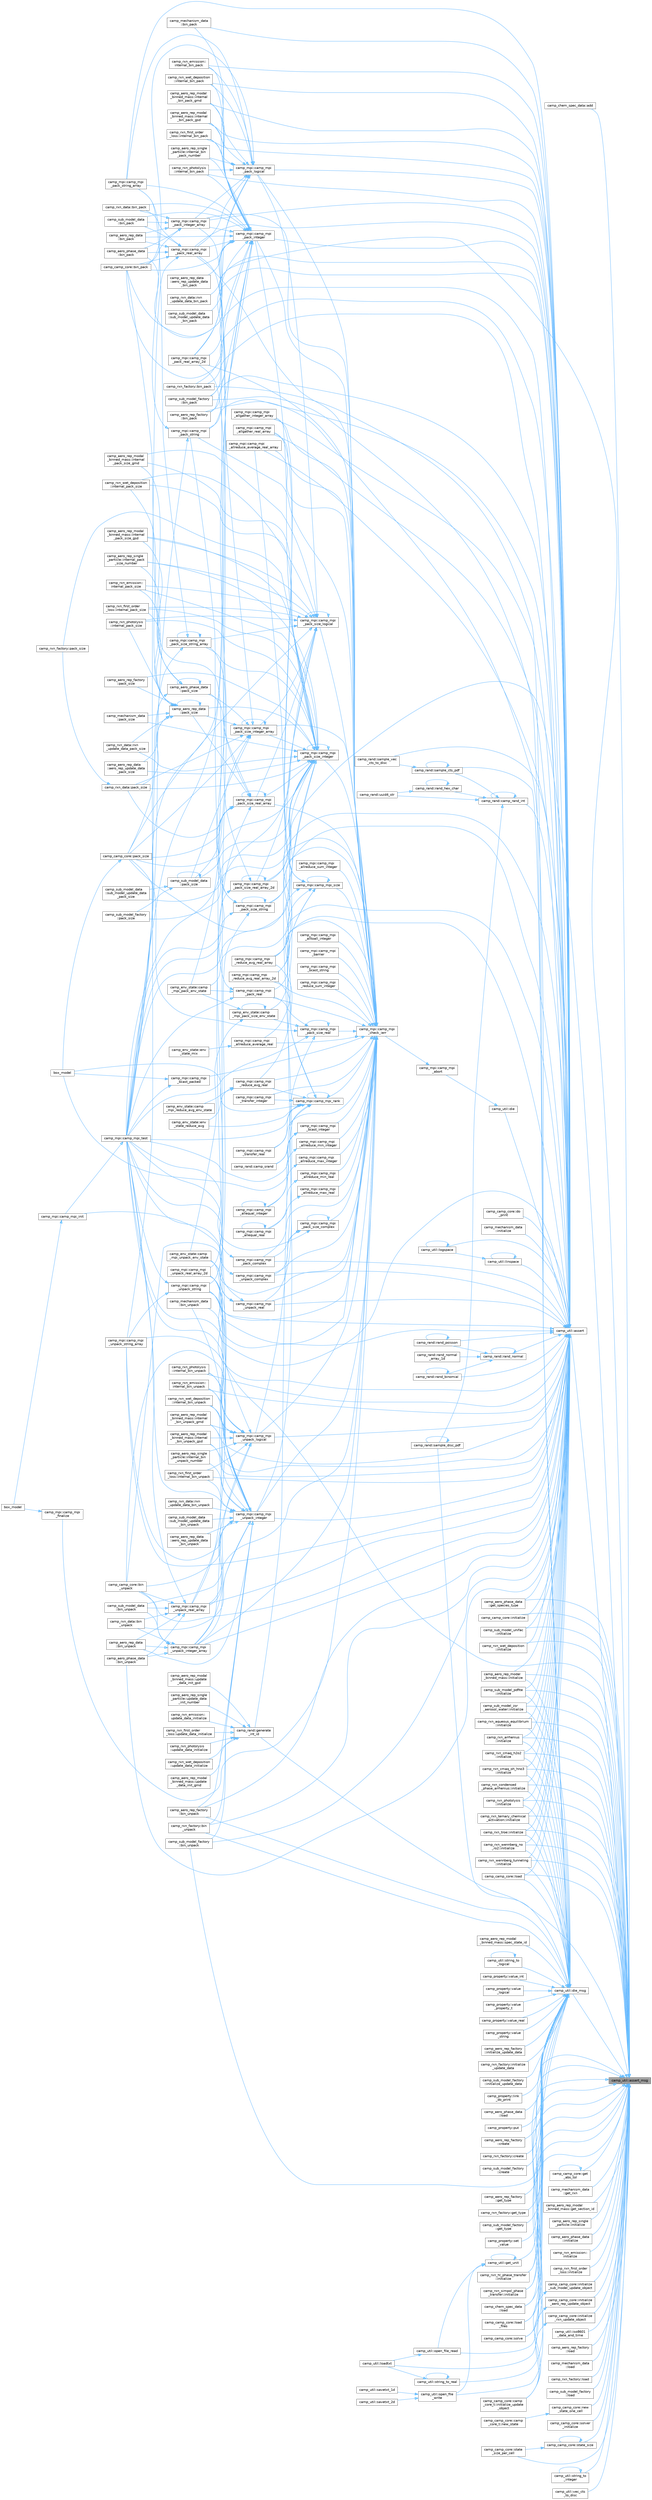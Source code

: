 digraph "camp_util::assert_msg"
{
 // LATEX_PDF_SIZE
  bgcolor="transparent";
  edge [fontname=Helvetica,fontsize=10,labelfontname=Helvetica,labelfontsize=10];
  node [fontname=Helvetica,fontsize=10,shape=box,height=0.2,width=0.4];
  rankdir="RL";
  Node1 [label="camp_util::assert_msg",height=0.2,width=0.4,color="gray40", fillcolor="grey60", style="filled", fontcolor="black",tooltip="Errors unless condition_ok is true."];
  Node1 -> Node2 [dir="back",color="steelblue1",style="solid"];
  Node2 [label="camp_chem_spec_data::add",height=0.2,width=0.4,color="grey40", fillcolor="white", style="filled",URL="$namespacecamp__chem__spec__data.html#aefb1cfb55308ec574d90c4c6cca57d47",tooltip="Add a new chemical species."];
  Node1 -> Node3 [dir="back",color="steelblue1",style="solid"];
  Node3 [label="camp_util::assert",height=0.2,width=0.4,color="grey40", fillcolor="white", style="filled",URL="$namespacecamp__util.html#a32cf43c1b618a3ecf93810383e960ef2",tooltip="Errors unless condition_ok is true."];
  Node3 -> Node4 [dir="back",color="steelblue1",style="solid"];
  Node4 [label="camp_aero_rep_factory\l::bin_pack",height=0.2,width=0.4,color="grey40", fillcolor="white", style="filled",URL="$namespacecamp__aero__rep__factory.html#ac86219905f216bd3e27e13f9146346a9",tooltip="Pack the given value to the buffer, advancing position."];
  Node3 -> Node5 [dir="back",color="steelblue1",style="solid"];
  Node5 [label="camp_aero_phase_data\l::bin_pack",height=0.2,width=0.4,color="grey40", fillcolor="white", style="filled",URL="$namespacecamp__aero__phase__data.html#a78ab23075574ec07c5cd74364fd598fa",tooltip="Pack the given value to the buffer, advancing position."];
  Node3 -> Node6 [dir="back",color="steelblue1",style="solid"];
  Node6 [label="camp_camp_core::bin_pack",height=0.2,width=0.4,color="grey40", fillcolor="white", style="filled",URL="$namespacecamp__camp__core.html#ae216d8a1432331a0ca2b22fa764e5f8e",tooltip="Pack the given value to the buffer, advancing position."];
  Node3 -> Node7 [dir="back",color="steelblue1",style="solid"];
  Node7 [label="camp_mechanism_data\l::bin_pack",height=0.2,width=0.4,color="grey40", fillcolor="white", style="filled",URL="$namespacecamp__mechanism__data.html#ab7c50086535f67dcf89f70b2134161c2",tooltip="Pack the given value to the buffer, advancing position."];
  Node3 -> Node8 [dir="back",color="steelblue1",style="solid"];
  Node8 [label="camp_rxn_factory::bin_pack",height=0.2,width=0.4,color="grey40", fillcolor="white", style="filled",URL="$namespacecamp__rxn__factory.html#af36f0101aafa792b21df852065e91c78",tooltip="Pack the given value to the buffer, advancing position."];
  Node3 -> Node9 [dir="back",color="steelblue1",style="solid"];
  Node9 [label="camp_sub_model_factory\l::bin_pack",height=0.2,width=0.4,color="grey40", fillcolor="white", style="filled",URL="$namespacecamp__sub__model__factory.html#ab25c5f5d7e73e6c52a328a762685366c",tooltip="Pack the given value to the buffer, advancing position."];
  Node3 -> Node10 [dir="back",color="steelblue1",style="solid"];
  Node10 [label="camp_aero_phase_data\l::bin_unpack",height=0.2,width=0.4,color="grey40", fillcolor="white", style="filled",URL="$namespacecamp__aero__phase__data.html#a23c96791127ac6fd34c98a5ab639fdb6",tooltip="Unpack the given value from the buffer, advancing position."];
  Node3 -> Node11 [dir="back",color="steelblue1",style="solid"];
  Node11 [label="camp_aero_rep_factory\l::bin_unpack",height=0.2,width=0.4,color="grey40", fillcolor="white", style="filled",URL="$namespacecamp__aero__rep__factory.html#a13df10c87120a3cd50610e104b4d3939",tooltip="Unpack the given value to the buffer, advancing position."];
  Node3 -> Node12 [dir="back",color="steelblue1",style="solid"];
  Node12 [label="camp_camp_core::bin\l_unpack",height=0.2,width=0.4,color="grey40", fillcolor="white", style="filled",URL="$namespacecamp__camp__core.html#a672a6ddc1f764207c4b6aa80b72ea203",tooltip="Unpack the given value from the buffer, advancing position."];
  Node3 -> Node13 [dir="back",color="steelblue1",style="solid"];
  Node13 [label="camp_mechanism_data\l::bin_unpack",height=0.2,width=0.4,color="grey40", fillcolor="white", style="filled",URL="$namespacecamp__mechanism__data.html#adf572ed08a396f4ef9389a64721fa9b2",tooltip="Unpack the given value to the buffer, advancing position."];
  Node3 -> Node14 [dir="back",color="steelblue1",style="solid"];
  Node14 [label="camp_rxn_factory::bin\l_unpack",height=0.2,width=0.4,color="grey40", fillcolor="white", style="filled",URL="$namespacecamp__rxn__factory.html#aca756fabc73131844494b81fe160052d",tooltip="Unpack the given value to the buffer, advancing position."];
  Node3 -> Node15 [dir="back",color="steelblue1",style="solid"];
  Node15 [label="camp_sub_model_factory\l::bin_unpack",height=0.2,width=0.4,color="grey40", fillcolor="white", style="filled",URL="$namespacecamp__sub__model__factory.html#af5a07fe8d1151801816196830f46691d",tooltip="Unpack the given value to the buffer, advancing position."];
  Node3 -> Node16 [dir="back",color="steelblue1",style="solid"];
  Node16 [label="camp_mpi::camp_mpi\l_allgather_integer_array",height=0.2,width=0.4,color="grey40", fillcolor="white", style="filled",URL="$namespacecamp__mpi.html#a6095279d2c51301de4488595f4c6e75c",tooltip="Does an allgather of integer arrays (must be the same size on all processes)."];
  Node3 -> Node17 [dir="back",color="steelblue1",style="solid"];
  Node17 [label="camp_mpi::camp_mpi\l_allgather_real_array",height=0.2,width=0.4,color="grey40", fillcolor="white", style="filled",URL="$namespacecamp__mpi.html#aeae6a117fdd28992d6a8aa8c73adf618",tooltip="Does an allgather of real arrays (must be the same size on all processes)."];
  Node3 -> Node18 [dir="back",color="steelblue1",style="solid"];
  Node18 [label="camp_mpi::camp_mpi\l_allreduce_average_real_array",height=0.2,width=0.4,color="grey40", fillcolor="white", style="filled",URL="$namespacecamp__mpi.html#ab2993869e65db724f98a587c4e5c0c12",tooltip="Computes the average of val across all processes, storing the result in val_avg on all processes."];
  Node3 -> Node19 [dir="back",color="steelblue1",style="solid"];
  Node19 [label="camp_mpi::camp_mpi\l_pack_complex",height=0.2,width=0.4,color="grey40", fillcolor="white", style="filled",URL="$namespacecamp__mpi.html#a52b92fd5900d99661a7c535860ba1048",tooltip="Packs the given value into the buffer, advancing position."];
  Node19 -> Node20 [dir="back",color="steelblue1",style="solid"];
  Node20 [label="camp_mpi::camp_mpi_test",height=0.2,width=0.4,color="grey40", fillcolor="white", style="filled",URL="$namespacecamp__mpi.html#a3a40947a78223499aaa9b9a2c5e32c89",tooltip="Perform basic sanity checks on send/receive."];
  Node20 -> Node21 [dir="back",color="steelblue1",style="solid"];
  Node21 [label="camp_mpi::camp_mpi_init",height=0.2,width=0.4,color="grey40", fillcolor="white", style="filled",URL="$namespacecamp__mpi.html#a013fae7f812d8d9bd22dc73db714e115",tooltip="Initialize MPI."];
  Node21 -> Node22 [dir="back",color="steelblue1",style="solid"];
  Node22 [label="box_model",height=0.2,width=0.4,color="grey40", fillcolor="white", style="filled",URL="$part__3__code_2box__model_8_f90.html#a3f8c0234515cc17b2f3e366868b8646b",tooltip=" "];
  Node3 -> Node23 [dir="back",color="steelblue1",style="solid"];
  Node23 [label="camp_env_state::camp\l_mpi_pack_env_state",height=0.2,width=0.4,color="grey40", fillcolor="white", style="filled",URL="$namespacecamp__env__state.html#a151aed99a15531066bb5ef8b25d4b94e",tooltip="Packs the given value into the buffer, advancing position."];
  Node3 -> Node24 [dir="back",color="steelblue1",style="solid"];
  Node24 [label="camp_mpi::camp_mpi\l_pack_integer",height=0.2,width=0.4,color="grey40", fillcolor="white", style="filled",URL="$namespacecamp__mpi.html#ab8a9c9d3285d44ca8d229efc25a436e0",tooltip="Packs the given value into the buffer, advancing position."];
  Node24 -> Node25 [dir="back",color="steelblue1",style="solid"];
  Node25 [label="camp_aero_rep_data\l::aero_rep_update_data\l_bin_pack",height=0.2,width=0.4,color="grey40", fillcolor="white", style="filled",URL="$namespacecamp__aero__rep__data.html#a3a2ff7f20f3d47f255989d9dcb014750",tooltip="Pack the given value to the buffer, advancing position."];
  Node24 -> Node4 [dir="back",color="steelblue1",style="solid"];
  Node24 -> Node26 [dir="back",color="steelblue1",style="solid"];
  Node26 [label="camp_aero_rep_data\l::bin_pack",height=0.2,width=0.4,color="grey40", fillcolor="white", style="filled",URL="$namespacecamp__aero__rep__data.html#aa471287791c2cad0240436fe9235112b",tooltip="Pack the given value to the buffer, advancing position."];
  Node24 -> Node6 [dir="back",color="steelblue1",style="solid"];
  Node24 -> Node7 [dir="back",color="steelblue1",style="solid"];
  Node24 -> Node27 [dir="back",color="steelblue1",style="solid"];
  Node27 [label="camp_rxn_data::bin_pack",height=0.2,width=0.4,color="grey40", fillcolor="white", style="filled",URL="$namespacecamp__rxn__data.html#a4fa66622a18e48d16cad5afaadae03d8",tooltip="Pack the given value to the buffer, advancing position."];
  Node24 -> Node28 [dir="back",color="steelblue1",style="solid"];
  Node28 [label="camp_sub_model_data\l::bin_pack",height=0.2,width=0.4,color="grey40", fillcolor="white", style="filled",URL="$namespacecamp__sub__model__data.html#ad3ae5763737bf7ebe30d20a9afd982ca",tooltip="Pack the given value to the buffer, advancing position."];
  Node24 -> Node8 [dir="back",color="steelblue1",style="solid"];
  Node24 -> Node9 [dir="back",color="steelblue1",style="solid"];
  Node24 -> Node23 [dir="back",color="steelblue1",style="solid"];
  Node24 -> Node29 [dir="back",color="steelblue1",style="solid"];
  Node29 [label="camp_mpi::camp_mpi\l_pack_integer_array",height=0.2,width=0.4,color="grey40", fillcolor="white", style="filled",URL="$namespacecamp__mpi.html#a03468f17d2c13d6389a29b0223a4d7e6",tooltip="Packs the given value into the buffer, advancing position."];
  Node29 -> Node5 [dir="back",color="steelblue1",style="solid"];
  Node29 -> Node26 [dir="back",color="steelblue1",style="solid"];
  Node29 -> Node6 [dir="back",color="steelblue1",style="solid"];
  Node29 -> Node27 [dir="back",color="steelblue1",style="solid"];
  Node29 -> Node28 [dir="back",color="steelblue1",style="solid"];
  Node24 -> Node30 [dir="back",color="steelblue1",style="solid"];
  Node30 [label="camp_mpi::camp_mpi\l_pack_real_array",height=0.2,width=0.4,color="grey40", fillcolor="white", style="filled",URL="$namespacecamp__mpi.html#a1dae044c008ae5c6b304ee24b4e059fe",tooltip="Packs the given value into the buffer, advancing position."];
  Node30 -> Node5 [dir="back",color="steelblue1",style="solid"];
  Node30 -> Node26 [dir="back",color="steelblue1",style="solid"];
  Node30 -> Node6 [dir="back",color="steelblue1",style="solid"];
  Node30 -> Node27 [dir="back",color="steelblue1",style="solid"];
  Node30 -> Node28 [dir="back",color="steelblue1",style="solid"];
  Node30 -> Node20 [dir="back",color="steelblue1",style="solid"];
  Node24 -> Node31 [dir="back",color="steelblue1",style="solid"];
  Node31 [label="camp_mpi::camp_mpi\l_pack_real_array_2d",height=0.2,width=0.4,color="grey40", fillcolor="white", style="filled",URL="$namespacecamp__mpi.html#a34a7b84e681070b6170d10699e8875ac",tooltip="Packs the given value into the buffer, advancing position."];
  Node24 -> Node32 [dir="back",color="steelblue1",style="solid"];
  Node32 [label="camp_mpi::camp_mpi\l_pack_string",height=0.2,width=0.4,color="grey40", fillcolor="white", style="filled",URL="$namespacecamp__mpi.html#aff8d4edb35bc3ce3b4dc0b02bbe65546",tooltip="Packs the given value into the buffer, advancing position."];
  Node32 -> Node33 [dir="back",color="steelblue1",style="solid"];
  Node33 [label="camp_mpi::camp_mpi\l_pack_string_array",height=0.2,width=0.4,color="grey40", fillcolor="white", style="filled",URL="$namespacecamp__mpi.html#a34ebf62e438a0c46fd37cd9ecd374a40",tooltip="Packs the given value into the buffer, advancing position."];
  Node32 -> Node20 [dir="back",color="steelblue1",style="solid"];
  Node24 -> Node33 [dir="back",color="steelblue1",style="solid"];
  Node24 -> Node20 [dir="back",color="steelblue1",style="solid"];
  Node24 -> Node34 [dir="back",color="steelblue1",style="solid"];
  Node34 [label="camp_rxn_emission::\linternal_bin_pack",height=0.2,width=0.4,color="grey40", fillcolor="white", style="filled",URL="$namespacecamp__rxn__emission.html#ad82a22ae9ba6a379ee426944f9c833d8",tooltip="Pack the given value to the buffer, advancing position."];
  Node24 -> Node35 [dir="back",color="steelblue1",style="solid"];
  Node35 [label="camp_rxn_first_order\l_loss::internal_bin_pack",height=0.2,width=0.4,color="grey40", fillcolor="white", style="filled",URL="$namespacecamp__rxn__first__order__loss.html#a9e5ac33c132e8ff19ee6fad9989fadc0",tooltip="Pack the given value to the buffer, advancing position."];
  Node24 -> Node36 [dir="back",color="steelblue1",style="solid"];
  Node36 [label="camp_rxn_photolysis\l::internal_bin_pack",height=0.2,width=0.4,color="grey40", fillcolor="white", style="filled",URL="$namespacecamp__rxn__photolysis.html#a0606f3ac16bb74eeebf1c1a6daf58d08",tooltip="Pack the given value to the buffer, advancing position."];
  Node24 -> Node37 [dir="back",color="steelblue1",style="solid"];
  Node37 [label="camp_rxn_wet_deposition\l::internal_bin_pack",height=0.2,width=0.4,color="grey40", fillcolor="white", style="filled",URL="$namespacecamp__rxn__wet__deposition.html#ae5253b3006230d6a7af9e739ef53ed07",tooltip="Pack the given value to the buffer, advancing position."];
  Node24 -> Node38 [dir="back",color="steelblue1",style="solid"];
  Node38 [label="camp_aero_rep_modal\l_binned_mass::internal\l_bin_pack_gmd",height=0.2,width=0.4,color="grey40", fillcolor="white", style="filled",URL="$namespacecamp__aero__rep__modal__binned__mass.html#a1a68e2442ad2692e171203505d437540",tooltip="Pack the given value to the buffer, advancing position."];
  Node24 -> Node39 [dir="back",color="steelblue1",style="solid"];
  Node39 [label="camp_aero_rep_modal\l_binned_mass::internal\l_bin_pack_gsd",height=0.2,width=0.4,color="grey40", fillcolor="white", style="filled",URL="$namespacecamp__aero__rep__modal__binned__mass.html#a796c774fe9ed06d4f9faa39564709d2c",tooltip="Pack the given value to the buffer, advancing position."];
  Node24 -> Node40 [dir="back",color="steelblue1",style="solid"];
  Node40 [label="camp_aero_rep_single\l_particle::internal_bin\l_pack_number",height=0.2,width=0.4,color="grey40", fillcolor="white", style="filled",URL="$namespacecamp__aero__rep__single__particle.html#a60e0785526528d4fcb3646a9855d5393",tooltip="Pack the given value to the buffer, advancing position."];
  Node24 -> Node41 [dir="back",color="steelblue1",style="solid"];
  Node41 [label="camp_rxn_data::rxn\l_update_data_bin_pack",height=0.2,width=0.4,color="grey40", fillcolor="white", style="filled",URL="$namespacecamp__rxn__data.html#a648bdedc76d56881987517445567d7dd",tooltip="Pack the given value to the buffer, advancing position."];
  Node24 -> Node42 [dir="back",color="steelblue1",style="solid"];
  Node42 [label="camp_sub_model_data\l::sub_model_update_data\l_bin_pack",height=0.2,width=0.4,color="grey40", fillcolor="white", style="filled",URL="$namespacecamp__sub__model__data.html#a8061031b7e87fa51b122a316784e044d",tooltip="Pack the given value to the buffer, advancing position."];
  Node3 -> Node29 [dir="back",color="steelblue1",style="solid"];
  Node3 -> Node43 [dir="back",color="steelblue1",style="solid"];
  Node43 [label="camp_mpi::camp_mpi\l_pack_logical",height=0.2,width=0.4,color="grey40", fillcolor="white", style="filled",URL="$namespacecamp__mpi.html#a478c2ca36da605f816ccb99988201acc",tooltip="Packs the given value into the buffer, advancing position."];
  Node43 -> Node6 [dir="back",color="steelblue1",style="solid"];
  Node43 -> Node29 [dir="back",color="steelblue1",style="solid"];
  Node43 -> Node30 [dir="back",color="steelblue1",style="solid"];
  Node43 -> Node31 [dir="back",color="steelblue1",style="solid"];
  Node43 -> Node33 [dir="back",color="steelblue1",style="solid"];
  Node43 -> Node20 [dir="back",color="steelblue1",style="solid"];
  Node43 -> Node34 [dir="back",color="steelblue1",style="solid"];
  Node43 -> Node35 [dir="back",color="steelblue1",style="solid"];
  Node43 -> Node36 [dir="back",color="steelblue1",style="solid"];
  Node43 -> Node37 [dir="back",color="steelblue1",style="solid"];
  Node43 -> Node38 [dir="back",color="steelblue1",style="solid"];
  Node43 -> Node39 [dir="back",color="steelblue1",style="solid"];
  Node43 -> Node40 [dir="back",color="steelblue1",style="solid"];
  Node3 -> Node44 [dir="back",color="steelblue1",style="solid"];
  Node44 [label="camp_mpi::camp_mpi\l_pack_real",height=0.2,width=0.4,color="grey40", fillcolor="white", style="filled",URL="$namespacecamp__mpi.html#a0bd441b56242352455d607a27f863a90",tooltip="Packs the given value into the buffer, advancing position."];
  Node44 -> Node6 [dir="back",color="steelblue1",style="solid"];
  Node44 -> Node23 [dir="back",color="steelblue1",style="solid"];
  Node44 -> Node20 [dir="back",color="steelblue1",style="solid"];
  Node3 -> Node30 [dir="back",color="steelblue1",style="solid"];
  Node3 -> Node31 [dir="back",color="steelblue1",style="solid"];
  Node3 -> Node32 [dir="back",color="steelblue1",style="solid"];
  Node3 -> Node33 [dir="back",color="steelblue1",style="solid"];
  Node3 -> Node45 [dir="back",color="steelblue1",style="solid"];
  Node45 [label="camp_mpi::camp_mpi\l_reduce_avg_real_array",height=0.2,width=0.4,color="grey40", fillcolor="white", style="filled",URL="$namespacecamp__mpi.html#a83a928ea74ddb2233d7cca985db067bf",tooltip="Computes the average of val across all processes, storing the result in val_avg on the root process."];
  Node3 -> Node46 [dir="back",color="steelblue1",style="solid"];
  Node46 [label="camp_mpi::camp_mpi\l_reduce_avg_real_array_2d",height=0.2,width=0.4,color="grey40", fillcolor="white", style="filled",URL="$namespacecamp__mpi.html#a32da3f90f515b60042273b5480ede57f",tooltip="Computes the average of val across all processes, storing the result in val_avg on the root process."];
  Node3 -> Node47 [dir="back",color="steelblue1",style="solid"];
  Node47 [label="camp_mpi::camp_mpi\l_unpack_complex",height=0.2,width=0.4,color="grey40", fillcolor="white", style="filled",URL="$namespacecamp__mpi.html#a1ef2f2ae9f33c8c8a0dc78a282a6279e",tooltip="Unpacks the given value from the buffer, advancing position."];
  Node47 -> Node20 [dir="back",color="steelblue1",style="solid"];
  Node3 -> Node48 [dir="back",color="steelblue1",style="solid"];
  Node48 [label="camp_env_state::camp\l_mpi_unpack_env_state",height=0.2,width=0.4,color="grey40", fillcolor="white", style="filled",URL="$namespacecamp__env__state.html#a80c14bca3257629238c18686269a4084",tooltip="Unpacks the given value from the buffer, advancing position."];
  Node3 -> Node49 [dir="back",color="steelblue1",style="solid"];
  Node49 [label="camp_mpi::camp_mpi\l_unpack_integer",height=0.2,width=0.4,color="grey40", fillcolor="white", style="filled",URL="$namespacecamp__mpi.html#a5da126550d7cb5d3127b31f09464670f",tooltip="Unpacks the given value from the buffer, advancing position."];
  Node49 -> Node50 [dir="back",color="steelblue1",style="solid"];
  Node50 [label="camp_aero_rep_data\l::aero_rep_update_data\l_bin_unpack",height=0.2,width=0.4,color="grey40", fillcolor="white", style="filled",URL="$namespacecamp__aero__rep__data.html#a83f0cadcfa78a2d9519293f87ce31eac",tooltip="Unpack the given value from the buffer, advancing position."];
  Node49 -> Node51 [dir="back",color="steelblue1",style="solid"];
  Node51 [label="camp_aero_rep_data\l::bin_unpack",height=0.2,width=0.4,color="grey40", fillcolor="white", style="filled",URL="$namespacecamp__aero__rep__data.html#a91546a38b603abfb401ca201801661d2",tooltip="Unpack the given value from the buffer, advancing position."];
  Node49 -> Node11 [dir="back",color="steelblue1",style="solid"];
  Node49 -> Node12 [dir="back",color="steelblue1",style="solid"];
  Node49 -> Node13 [dir="back",color="steelblue1",style="solid"];
  Node49 -> Node52 [dir="back",color="steelblue1",style="solid"];
  Node52 [label="camp_rxn_data::bin\l_unpack",height=0.2,width=0.4,color="grey40", fillcolor="white", style="filled",URL="$namespacecamp__rxn__data.html#a75df99889ced5d095558bac4cb588042",tooltip="Unpack the given value from the buffer, advancing position."];
  Node49 -> Node14 [dir="back",color="steelblue1",style="solid"];
  Node49 -> Node53 [dir="back",color="steelblue1",style="solid"];
  Node53 [label="camp_sub_model_data\l::bin_unpack",height=0.2,width=0.4,color="grey40", fillcolor="white", style="filled",URL="$namespacecamp__sub__model__data.html#ae7192796fefdd97445c70b628da1733b",tooltip="Unpack the given value from the buffer, advancing position."];
  Node49 -> Node15 [dir="back",color="steelblue1",style="solid"];
  Node49 -> Node20 [dir="back",color="steelblue1",style="solid"];
  Node49 -> Node48 [dir="back",color="steelblue1",style="solid"];
  Node49 -> Node54 [dir="back",color="steelblue1",style="solid"];
  Node54 [label="camp_mpi::camp_mpi\l_unpack_integer_array",height=0.2,width=0.4,color="grey40", fillcolor="white", style="filled",URL="$namespacecamp__mpi.html#a3b9e1ec6bb02bc828b8a1790a8299349",tooltip="Unpacks the given value from the buffer, advancing position."];
  Node54 -> Node10 [dir="back",color="steelblue1",style="solid"];
  Node54 -> Node51 [dir="back",color="steelblue1",style="solid"];
  Node54 -> Node12 [dir="back",color="steelblue1",style="solid"];
  Node54 -> Node52 [dir="back",color="steelblue1",style="solid"];
  Node54 -> Node53 [dir="back",color="steelblue1",style="solid"];
  Node49 -> Node55 [dir="back",color="steelblue1",style="solid"];
  Node55 [label="camp_mpi::camp_mpi\l_unpack_real_array",height=0.2,width=0.4,color="grey40", fillcolor="white", style="filled",URL="$namespacecamp__mpi.html#aeca685c68939372a57f9c9dae80b8936",tooltip="Unpacks the given value from the buffer, advancing position."];
  Node55 -> Node10 [dir="back",color="steelblue1",style="solid"];
  Node55 -> Node51 [dir="back",color="steelblue1",style="solid"];
  Node55 -> Node12 [dir="back",color="steelblue1",style="solid"];
  Node55 -> Node52 [dir="back",color="steelblue1",style="solid"];
  Node55 -> Node53 [dir="back",color="steelblue1",style="solid"];
  Node55 -> Node20 [dir="back",color="steelblue1",style="solid"];
  Node49 -> Node56 [dir="back",color="steelblue1",style="solid"];
  Node56 [label="camp_mpi::camp_mpi\l_unpack_real_array_2d",height=0.2,width=0.4,color="grey40", fillcolor="white", style="filled",URL="$namespacecamp__mpi.html#a342bca6c68c2c9b8c59002e6e8c78475",tooltip="Unpacks the given value from the buffer, advancing position."];
  Node49 -> Node57 [dir="back",color="steelblue1",style="solid"];
  Node57 [label="camp_mpi::camp_mpi\l_unpack_string",height=0.2,width=0.4,color="grey40", fillcolor="white", style="filled",URL="$namespacecamp__mpi.html#ac8e3e6898ad6d5826792476730fcc253",tooltip="Unpacks the given value from the buffer, advancing position."];
  Node57 -> Node20 [dir="back",color="steelblue1",style="solid"];
  Node57 -> Node58 [dir="back",color="steelblue1",style="solid"];
  Node58 [label="camp_mpi::camp_mpi\l_unpack_string_array",height=0.2,width=0.4,color="grey40", fillcolor="white", style="filled",URL="$namespacecamp__mpi.html#aabe38fe6e30b6e0c150c6c3ff1491b7d",tooltip="Unpacks the given value from the buffer, advancing position."];
  Node49 -> Node58 [dir="back",color="steelblue1",style="solid"];
  Node49 -> Node59 [dir="back",color="steelblue1",style="solid"];
  Node59 [label="camp_rxn_emission::\linternal_bin_unpack",height=0.2,width=0.4,color="grey40", fillcolor="white", style="filled",URL="$namespacecamp__rxn__emission.html#abd42fbac768937f899625ab96d36251b",tooltip="Unpack the given value from the buffer, advancing position."];
  Node49 -> Node60 [dir="back",color="steelblue1",style="solid"];
  Node60 [label="camp_rxn_first_order\l_loss::internal_bin_unpack",height=0.2,width=0.4,color="grey40", fillcolor="white", style="filled",URL="$namespacecamp__rxn__first__order__loss.html#a87049d4fccdb02be4139a7fc7deaeaf0",tooltip="Unpack the given value from the buffer, advancing position."];
  Node49 -> Node61 [dir="back",color="steelblue1",style="solid"];
  Node61 [label="camp_rxn_photolysis\l::internal_bin_unpack",height=0.2,width=0.4,color="grey40", fillcolor="white", style="filled",URL="$namespacecamp__rxn__photolysis.html#a008a6a512a2c551ff45fcf32e2ab5b81",tooltip="Unpack the given value from the buffer, advancing position."];
  Node49 -> Node62 [dir="back",color="steelblue1",style="solid"];
  Node62 [label="camp_rxn_wet_deposition\l::internal_bin_unpack",height=0.2,width=0.4,color="grey40", fillcolor="white", style="filled",URL="$namespacecamp__rxn__wet__deposition.html#a8546acbbd18eec9d25239e3268ce79d3",tooltip="Unpack the given value from the buffer, advancing position."];
  Node49 -> Node63 [dir="back",color="steelblue1",style="solid"];
  Node63 [label="camp_aero_rep_modal\l_binned_mass::internal\l_bin_unpack_gmd",height=0.2,width=0.4,color="grey40", fillcolor="white", style="filled",URL="$namespacecamp__aero__rep__modal__binned__mass.html#a724950fc8389ffa38a4a1497b5886420",tooltip="Unpack the given value from the buffer, advancing position."];
  Node49 -> Node64 [dir="back",color="steelblue1",style="solid"];
  Node64 [label="camp_aero_rep_modal\l_binned_mass::internal\l_bin_unpack_gsd",height=0.2,width=0.4,color="grey40", fillcolor="white", style="filled",URL="$namespacecamp__aero__rep__modal__binned__mass.html#a0d63c15aa46fd5fbbd43b59e5940cf40",tooltip="Unpack the given value from the buffer, advancing position."];
  Node49 -> Node65 [dir="back",color="steelblue1",style="solid"];
  Node65 [label="camp_aero_rep_single\l_particle::internal_bin\l_unpack_number",height=0.2,width=0.4,color="grey40", fillcolor="white", style="filled",URL="$namespacecamp__aero__rep__single__particle.html#a3fb691978e783fdfad253b8e745443be",tooltip="Unpack the given value from the buffer, advancing position."];
  Node49 -> Node66 [dir="back",color="steelblue1",style="solid"];
  Node66 [label="camp_rxn_data::rxn\l_update_data_bin_unpack",height=0.2,width=0.4,color="grey40", fillcolor="white", style="filled",URL="$namespacecamp__rxn__data.html#a9102b38240e782124115e8fff08d406f",tooltip="Unpack the given value from the buffer, advancing position."];
  Node49 -> Node67 [dir="back",color="steelblue1",style="solid"];
  Node67 [label="camp_sub_model_data\l::sub_model_update_data\l_bin_unpack",height=0.2,width=0.4,color="grey40", fillcolor="white", style="filled",URL="$namespacecamp__sub__model__data.html#a952ac7bee94e0a442cd9e0a711463930",tooltip="Unpack the given value from the buffer, advancing position."];
  Node3 -> Node54 [dir="back",color="steelblue1",style="solid"];
  Node3 -> Node68 [dir="back",color="steelblue1",style="solid"];
  Node68 [label="camp_mpi::camp_mpi\l_unpack_logical",height=0.2,width=0.4,color="grey40", fillcolor="white", style="filled",URL="$namespacecamp__mpi.html#a6280c3d9ec2de483b881f0ab7280ddbb",tooltip="Unpacks the given value from the buffer, advancing position."];
  Node68 -> Node12 [dir="back",color="steelblue1",style="solid"];
  Node68 -> Node20 [dir="back",color="steelblue1",style="solid"];
  Node68 -> Node54 [dir="back",color="steelblue1",style="solid"];
  Node68 -> Node55 [dir="back",color="steelblue1",style="solid"];
  Node68 -> Node56 [dir="back",color="steelblue1",style="solid"];
  Node68 -> Node58 [dir="back",color="steelblue1",style="solid"];
  Node68 -> Node59 [dir="back",color="steelblue1",style="solid"];
  Node68 -> Node60 [dir="back",color="steelblue1",style="solid"];
  Node68 -> Node61 [dir="back",color="steelblue1",style="solid"];
  Node68 -> Node62 [dir="back",color="steelblue1",style="solid"];
  Node68 -> Node63 [dir="back",color="steelblue1",style="solid"];
  Node68 -> Node64 [dir="back",color="steelblue1",style="solid"];
  Node68 -> Node65 [dir="back",color="steelblue1",style="solid"];
  Node3 -> Node69 [dir="back",color="steelblue1",style="solid"];
  Node69 [label="camp_mpi::camp_mpi\l_unpack_real",height=0.2,width=0.4,color="grey40", fillcolor="white", style="filled",URL="$namespacecamp__mpi.html#ad1bf276334a50ba9c4e928d848d9fe4a",tooltip="Unpacks the given value from the buffer, advancing position."];
  Node69 -> Node12 [dir="back",color="steelblue1",style="solid"];
  Node69 -> Node20 [dir="back",color="steelblue1",style="solid"];
  Node69 -> Node48 [dir="back",color="steelblue1",style="solid"];
  Node3 -> Node55 [dir="back",color="steelblue1",style="solid"];
  Node3 -> Node56 [dir="back",color="steelblue1",style="solid"];
  Node3 -> Node57 [dir="back",color="steelblue1",style="solid"];
  Node3 -> Node58 [dir="back",color="steelblue1",style="solid"];
  Node3 -> Node70 [dir="back",color="steelblue1",style="solid"];
  Node70 [label="camp_rand::camp_rand_int",height=0.2,width=0.4,color="grey40", fillcolor="white", style="filled",URL="$namespacecamp__rand.html#a6e5ae3dc848f4f5cf5a1e4bf674ed0ce",tooltip="Returns a random integer between 1 and n."];
  Node70 -> Node70 [dir="back",color="steelblue1",style="solid"];
  Node70 -> Node71 [dir="back",color="steelblue1",style="solid"];
  Node71 [label="camp_rand::rand_hex_char",height=0.2,width=0.4,color="grey40", fillcolor="white", style="filled",URL="$namespacecamp__rand.html#a1411d895e3c99da9dc1c4d9062ae5288",tooltip="Generate a random hexadecimal character."];
  Node71 -> Node71 [dir="back",color="steelblue1",style="solid"];
  Node71 -> Node72 [dir="back",color="steelblue1",style="solid"];
  Node72 [label="camp_rand::uuid4_str",height=0.2,width=0.4,color="grey40", fillcolor="white", style="filled",URL="$namespacecamp__rand.html#ae36190e0e83c7a16138ed38ec071521c",tooltip="Generate a version 4 UUID as a string."];
  Node70 -> Node73 [dir="back",color="steelblue1",style="solid"];
  Node73 [label="camp_rand::sample_cts_pdf",height=0.2,width=0.4,color="grey40", fillcolor="white", style="filled",URL="$namespacecamp__rand.html#a1f91bce93606a8f03711ca24653ea3a4",tooltip="Sample the given continuous probability density function."];
  Node73 -> Node73 [dir="back",color="steelblue1",style="solid"];
  Node73 -> Node74 [dir="back",color="steelblue1",style="solid"];
  Node74 [label="camp_rand::sample_vec\l_cts_to_disc",height=0.2,width=0.4,color="grey40", fillcolor="white", style="filled",URL="$namespacecamp__rand.html#a24c8c27808b19383b261d200b91b69de",tooltip="Convert a real-valued vector into an integer-valued vector by sampling."];
  Node70 -> Node75 [dir="back",color="steelblue1",style="solid"];
  Node75 [label="camp_rand::sample_disc_pdf",height=0.2,width=0.4,color="grey40", fillcolor="white", style="filled",URL="$namespacecamp__rand.html#a8317841f695b0c19583c216170857572",tooltip="Sample the given discrete probability density function."];
  Node75 -> Node75 [dir="back",color="steelblue1",style="solid"];
  Node70 -> Node72 [dir="back",color="steelblue1",style="solid"];
  Node3 -> Node76 [dir="back",color="steelblue1",style="solid"];
  Node76 [label="camp_util::die",height=0.2,width=0.4,color="grey40", fillcolor="white", style="filled",URL="$namespacecamp__util.html#aa942add404bf8b611e5b4b8c777ca7f6",tooltip="Error immediately."];
  Node76 -> Node77 [dir="back",color="steelblue1",style="solid"];
  Node77 [label="camp_mpi::camp_mpi\l_abort",height=0.2,width=0.4,color="grey40", fillcolor="white", style="filled",URL="$namespacecamp__mpi.html#a7c0deeecbf4c64fe7fcade1797e1aab8",tooltip="Abort the program."];
  Node77 -> Node78 [dir="back",color="steelblue1",style="solid"];
  Node78 [label="camp_mpi::camp_mpi\l_check_ierr",height=0.2,width=0.4,color="grey40", fillcolor="white", style="filled",URL="$namespacecamp__mpi.html#adb95beaf933131229f017a03af8352ad",tooltip="Dies if ierr is not ok."];
  Node78 -> Node16 [dir="back",color="steelblue1",style="solid"];
  Node78 -> Node17 [dir="back",color="steelblue1",style="solid"];
  Node78 -> Node79 [dir="back",color="steelblue1",style="solid"];
  Node79 [label="camp_mpi::camp_mpi\l_allreduce_average_real",height=0.2,width=0.4,color="grey40", fillcolor="white", style="filled",URL="$namespacecamp__mpi.html#ac17a70c1409131f3634aaed71894ea68",tooltip="Computes the average of val across all processes, storing the result in val_avg on all processes."];
  Node79 -> Node80 [dir="back",color="steelblue1",style="solid"];
  Node80 [label="camp_env_state::env\l_state_mix",height=0.2,width=0.4,color="grey40", fillcolor="white", style="filled",URL="$namespacecamp__env__state.html#acd71d6143a8e08e77473bf24f1752af6",tooltip="Average val over all processes."];
  Node78 -> Node18 [dir="back",color="steelblue1",style="solid"];
  Node78 -> Node81 [dir="back",color="steelblue1",style="solid"];
  Node81 [label="camp_mpi::camp_mpi\l_allreduce_max_integer",height=0.2,width=0.4,color="grey40", fillcolor="white", style="filled",URL="$namespacecamp__mpi.html#ab37aad21478f091075eec8c9dfd0ae8b",tooltip="Computes the maximum of val across all processes, storing the result in val_max on all processes."];
  Node81 -> Node82 [dir="back",color="steelblue1",style="solid"];
  Node82 [label="camp_mpi::camp_mpi\l_allequal_integer",height=0.2,width=0.4,color="grey40", fillcolor="white", style="filled",URL="$namespacecamp__mpi.html#a674d1494035941591fecccc3210bb5e3",tooltip="Returns whether all processors have the same value."];
  Node82 -> Node82 [dir="back",color="steelblue1",style="solid"];
  Node78 -> Node83 [dir="back",color="steelblue1",style="solid"];
  Node83 [label="camp_mpi::camp_mpi\l_allreduce_max_real",height=0.2,width=0.4,color="grey40", fillcolor="white", style="filled",URL="$namespacecamp__mpi.html#a93e9a58cb81562d5ef35c94c04432438",tooltip="Computes the maximum of val across all processes, storing the result in val_max on all processes."];
  Node83 -> Node84 [dir="back",color="steelblue1",style="solid"];
  Node84 [label="camp_mpi::camp_mpi\l_allequal_real",height=0.2,width=0.4,color="grey40", fillcolor="white", style="filled",URL="$namespacecamp__mpi.html#aeb7df553b3ec4fefd77e840696225869",tooltip="Returns whether all processors have the same value."];
  Node84 -> Node84 [dir="back",color="steelblue1",style="solid"];
  Node78 -> Node85 [dir="back",color="steelblue1",style="solid"];
  Node85 [label="camp_mpi::camp_mpi\l_allreduce_min_integer",height=0.2,width=0.4,color="grey40", fillcolor="white", style="filled",URL="$namespacecamp__mpi.html#a15b9ff05c0c07284139bcdb991416d1e",tooltip="Computes the minimum of val across all processes, storing the result in val_min on all processes."];
  Node85 -> Node82 [dir="back",color="steelblue1",style="solid"];
  Node78 -> Node86 [dir="back",color="steelblue1",style="solid"];
  Node86 [label="camp_mpi::camp_mpi\l_allreduce_min_real",height=0.2,width=0.4,color="grey40", fillcolor="white", style="filled",URL="$namespacecamp__mpi.html#ad8a12dc8d547d496fc0ba69d9f17397c",tooltip="Computes the minimum of val across all processes, storing the result in val_min on all processes."];
  Node86 -> Node84 [dir="back",color="steelblue1",style="solid"];
  Node78 -> Node87 [dir="back",color="steelblue1",style="solid"];
  Node87 [label="camp_mpi::camp_mpi\l_allreduce_sum_integer",height=0.2,width=0.4,color="grey40", fillcolor="white", style="filled",URL="$namespacecamp__mpi.html#aed224819ec8cf04942cb2c3c882bd74f",tooltip="Computes the sum of val across all processes, storing the result in val_sum on all processes."];
  Node78 -> Node88 [dir="back",color="steelblue1",style="solid"];
  Node88 [label="camp_mpi::camp_mpi\l_alltoall_integer",height=0.2,width=0.4,color="grey40", fillcolor="white", style="filled",URL="$namespacecamp__mpi.html#acb6ff38163ae710802cc75662571fdf9",tooltip="Does an all-to-all transfer of integers."];
  Node78 -> Node89 [dir="back",color="steelblue1",style="solid"];
  Node89 [label="camp_mpi::camp_mpi\l_barrier",height=0.2,width=0.4,color="grey40", fillcolor="white", style="filled",URL="$namespacecamp__mpi.html#ab730669b3a011e43ca0710934efee420",tooltip="Synchronize all processes."];
  Node78 -> Node90 [dir="back",color="steelblue1",style="solid"];
  Node90 [label="camp_mpi::camp_mpi\l_bcast_integer",height=0.2,width=0.4,color="grey40", fillcolor="white", style="filled",URL="$namespacecamp__mpi.html#a7b8bd92bfd70d41355c71943d41a528c",tooltip="Broadcast the given value from process 0 to all other processes."];
  Node90 -> Node91 [dir="back",color="steelblue1",style="solid"];
  Node91 [label="box_model",height=0.2,width=0.4,color="grey40", fillcolor="white", style="filled",URL="$part__4__code_2box__model_8_f90.html#a3f8c0234515cc17b2f3e366868b8646b",tooltip=" "];
  Node90 -> Node20 [dir="back",color="steelblue1",style="solid"];
  Node90 -> Node92 [dir="back",color="steelblue1",style="solid"];
  Node92 [label="camp_rand::camp_srand",height=0.2,width=0.4,color="grey40", fillcolor="white", style="filled",URL="$namespacecamp__rand.html#a90d79e868de55c0438ab39ab7c4dcf76",tooltip="Initializes the random number generator to the state defined by the given seed plus offset...."];
  Node78 -> Node93 [dir="back",color="steelblue1",style="solid"];
  Node93 [label="camp_mpi::camp_mpi\l_bcast_packed",height=0.2,width=0.4,color="grey40", fillcolor="white", style="filled",URL="$namespacecamp__mpi.html#a2b70614f7b7ae69f1ea2dc0256e5cc61",tooltip="Broadcast the given value from process 0 to all other processes."];
  Node93 -> Node91 [dir="back",color="steelblue1",style="solid"];
  Node93 -> Node20 [dir="back",color="steelblue1",style="solid"];
  Node78 -> Node94 [dir="back",color="steelblue1",style="solid"];
  Node94 [label="camp_mpi::camp_mpi\l_bcast_string",height=0.2,width=0.4,color="grey40", fillcolor="white", style="filled",URL="$namespacecamp__mpi.html#a60e1ec60f81b1fe9afbe0705113cde8b",tooltip="Broadcast the given value from process 0 to all other processes."];
  Node78 -> Node95 [dir="back",color="steelblue1",style="solid"];
  Node95 [label="camp_mpi::camp_mpi\l_finalize",height=0.2,width=0.4,color="grey40", fillcolor="white", style="filled",URL="$namespacecamp__mpi.html#a6dab941cdb9b6b5681872411eeee2d1b",tooltip="Shut down MPI."];
  Node95 -> Node22 [dir="back",color="steelblue1",style="solid"];
  Node78 -> Node21 [dir="back",color="steelblue1",style="solid"];
  Node78 -> Node19 [dir="back",color="steelblue1",style="solid"];
  Node78 -> Node24 [dir="back",color="steelblue1",style="solid"];
  Node78 -> Node29 [dir="back",color="steelblue1",style="solid"];
  Node78 -> Node43 [dir="back",color="steelblue1",style="solid"];
  Node78 -> Node44 [dir="back",color="steelblue1",style="solid"];
  Node78 -> Node30 [dir="back",color="steelblue1",style="solid"];
  Node78 -> Node31 [dir="back",color="steelblue1",style="solid"];
  Node78 -> Node96 [dir="back",color="steelblue1",style="solid"];
  Node96 [label="camp_mpi::camp_mpi\l_pack_size_complex",height=0.2,width=0.4,color="grey40", fillcolor="white", style="filled",URL="$namespacecamp__mpi.html#aaed50882c2a168a9f12a9c1eb345cae3",tooltip="Determines the number of bytes required to pack the given value."];
  Node96 -> Node19 [dir="back",color="steelblue1",style="solid"];
  Node96 -> Node96 [dir="back",color="steelblue1",style="solid"];
  Node96 -> Node20 [dir="back",color="steelblue1",style="solid"];
  Node96 -> Node47 [dir="back",color="steelblue1",style="solid"];
  Node78 -> Node97 [dir="back",color="steelblue1",style="solid"];
  Node97 [label="camp_mpi::camp_mpi\l_pack_size_integer",height=0.2,width=0.4,color="grey40", fillcolor="white", style="filled",URL="$namespacecamp__mpi.html#abfca35b6c1f158dcb853326861d7e558",tooltip="Determines the number of bytes required to pack the given value."];
  Node97 -> Node98 [dir="back",color="steelblue1",style="solid"];
  Node98 [label="camp_aero_rep_data\l::aero_rep_update_data\l_pack_size",height=0.2,width=0.4,color="grey40", fillcolor="white", style="filled",URL="$namespacecamp__aero__rep__data.html#a2cbe750986350959de8042b064fa4678",tooltip="Determine the size of a binary required to pack the reaction data."];
  Node97 -> Node24 [dir="back",color="steelblue1",style="solid"];
  Node97 -> Node99 [dir="back",color="steelblue1",style="solid"];
  Node99 [label="camp_env_state::camp\l_mpi_pack_size_env_state",height=0.2,width=0.4,color="grey40", fillcolor="white", style="filled",URL="$namespacecamp__env__state.html#a5da3d709cc454440a04dba470052ef77",tooltip="Determines the number of bytes required to pack the given value."];
  Node99 -> Node23 [dir="back",color="steelblue1",style="solid"];
  Node99 -> Node99 [dir="back",color="steelblue1",style="solid"];
  Node99 -> Node48 [dir="back",color="steelblue1",style="solid"];
  Node97 -> Node97 [dir="back",color="steelblue1",style="solid"];
  Node97 -> Node100 [dir="back",color="steelblue1",style="solid"];
  Node100 [label="camp_mpi::camp_mpi\l_pack_size_integer_array",height=0.2,width=0.4,color="grey40", fillcolor="white", style="filled",URL="$namespacecamp__mpi.html#a8ad192802e37c5dcaa41d053909318ab",tooltip="Determines the number of bytes required to pack the given value."];
  Node100 -> Node29 [dir="back",color="steelblue1",style="solid"];
  Node100 -> Node100 [dir="back",color="steelblue1",style="solid"];
  Node100 -> Node54 [dir="back",color="steelblue1",style="solid"];
  Node100 -> Node101 [dir="back",color="steelblue1",style="solid"];
  Node101 [label="camp_aero_phase_data\l::pack_size",height=0.2,width=0.4,color="grey40", fillcolor="white", style="filled",URL="$namespacecamp__aero__phase__data.html#a8f3f446ed030f9ec8af894715c950807",tooltip="Determine the size of a binary required to pack the aerosol representation data."];
  Node101 -> Node102 [dir="back",color="steelblue1",style="solid"];
  Node102 [label="camp_aero_rep_modal\l_binned_mass::internal\l_pack_size_gmd",height=0.2,width=0.4,color="grey40", fillcolor="white", style="filled",URL="$namespacecamp__aero__rep__modal__binned__mass.html#a9920f00c282b728d22fdb6a31d513220",tooltip="Determine the size of a binary required to pack the reaction data."];
  Node101 -> Node103 [dir="back",color="steelblue1",style="solid"];
  Node103 [label="camp_aero_rep_modal\l_binned_mass::internal\l_pack_size_gsd",height=0.2,width=0.4,color="grey40", fillcolor="white", style="filled",URL="$namespacecamp__aero__rep__modal__binned__mass.html#ab973efc29931da1013cbaf9d91502413",tooltip="Determine the size of a binary required to pack the reaction data."];
  Node101 -> Node104 [dir="back",color="steelblue1",style="solid"];
  Node104 [label="camp_aero_rep_single\l_particle::internal_pack\l_size_number",height=0.2,width=0.4,color="grey40", fillcolor="white", style="filled",URL="$namespacecamp__aero__rep__single__particle.html#a0544cb13e3473655abef7c470fb1c1fc",tooltip="Determine the size of a binary required to pack the reaction data."];
  Node101 -> Node101 [dir="back",color="steelblue1",style="solid"];
  Node101 -> Node105 [dir="back",color="steelblue1",style="solid"];
  Node105 [label="camp_camp_core::pack_size",height=0.2,width=0.4,color="grey40", fillcolor="white", style="filled",URL="$namespacecamp__camp__core.html#acbb7425e5bdb0e8af60c1d7b1d372fd2",tooltip="Determine the size of a binary required to pack the mechanism."];
  Node105 -> Node91 [dir="back",color="steelblue1",style="solid"];
  Node100 -> Node106 [dir="back",color="steelblue1",style="solid"];
  Node106 [label="camp_aero_rep_data\l::pack_size",height=0.2,width=0.4,color="grey40", fillcolor="white", style="filled",URL="$namespacecamp__aero__rep__data.html#a4a1d35f1a4f0f3a24aae257c90eb7d7b",tooltip="Determine the size of a binary required to pack the aerosol representation data."];
  Node106 -> Node98 [dir="back",color="steelblue1",style="solid"];
  Node106 -> Node107 [dir="back",color="steelblue1",style="solid"];
  Node107 [label="camp_rxn_emission::\linternal_pack_size",height=0.2,width=0.4,color="grey40", fillcolor="white", style="filled",URL="$namespacecamp__rxn__emission.html#a39eb8f193083fa40ef8d84643aa04ac2",tooltip="Determine the size of a binary required to pack the reaction data."];
  Node106 -> Node108 [dir="back",color="steelblue1",style="solid"];
  Node108 [label="camp_rxn_first_order\l_loss::internal_pack_size",height=0.2,width=0.4,color="grey40", fillcolor="white", style="filled",URL="$namespacecamp__rxn__first__order__loss.html#a89cafcfa5470cf801f0b142f3c5a3965",tooltip="Determine the size of a binary required to pack the reaction data."];
  Node106 -> Node109 [dir="back",color="steelblue1",style="solid"];
  Node109 [label="camp_rxn_photolysis\l::internal_pack_size",height=0.2,width=0.4,color="grey40", fillcolor="white", style="filled",URL="$namespacecamp__rxn__photolysis.html#a2cabb5f83401fb4ee6a7da9d8db3b52a",tooltip="Determine the size of a binary required to pack the reaction data."];
  Node106 -> Node110 [dir="back",color="steelblue1",style="solid"];
  Node110 [label="camp_rxn_wet_deposition\l::internal_pack_size",height=0.2,width=0.4,color="grey40", fillcolor="white", style="filled",URL="$namespacecamp__rxn__wet__deposition.html#ad301ae9ff9a860e7b2a24e4593875180",tooltip="Determine the size of a binary required to pack the reaction data."];
  Node106 -> Node111 [dir="back",color="steelblue1",style="solid"];
  Node111 [label="camp_aero_rep_factory\l::pack_size",height=0.2,width=0.4,color="grey40", fillcolor="white", style="filled",URL="$namespacecamp__aero__rep__factory.html#a253696180679d443a17dc5d00973d2b1",tooltip="Determine the size of a binary required to pack an aerosol representation."];
  Node106 -> Node106 [dir="back",color="steelblue1",style="solid"];
  Node106 -> Node112 [dir="back",color="steelblue1",style="solid"];
  Node112 [label="camp_mechanism_data\l::pack_size",height=0.2,width=0.4,color="grey40", fillcolor="white", style="filled",URL="$namespacecamp__mechanism__data.html#a07d730e121af5fd3035f6ccddb855b72",tooltip="Determine the size of a binary required to pack the mechanism."];
  Node106 -> Node113 [dir="back",color="steelblue1",style="solid"];
  Node113 [label="camp_rxn_data::pack_size",height=0.2,width=0.4,color="grey40", fillcolor="white", style="filled",URL="$namespacecamp__rxn__data.html#a03c2677e2905ea3b28ba1c1b77d79f90",tooltip="Determine the size of a binary required to pack the reaction data."];
  Node113 -> Node114 [dir="back",color="steelblue1",style="solid"];
  Node114 [label="camp_rxn_factory::pack_size",height=0.2,width=0.4,color="grey40", fillcolor="white", style="filled",URL="$namespacecamp__rxn__factory.html#a6222bd3f74c00727487b7e9f01602682",tooltip="Determine the size of a binary required to pack a reaction."];
  Node106 -> Node115 [dir="back",color="steelblue1",style="solid"];
  Node115 [label="camp_rxn_data::rxn\l_update_data_pack_size",height=0.2,width=0.4,color="grey40", fillcolor="white", style="filled",URL="$namespacecamp__rxn__data.html#ae08ddb27fa7f7d4a0910a990719f70f7",tooltip="Determine the size of a binary required to pack the reaction data."];
  Node100 -> Node105 [dir="back",color="steelblue1",style="solid"];
  Node100 -> Node113 [dir="back",color="steelblue1",style="solid"];
  Node100 -> Node116 [dir="back",color="steelblue1",style="solid"];
  Node116 [label="camp_sub_model_data\l::pack_size",height=0.2,width=0.4,color="grey40", fillcolor="white", style="filled",URL="$namespacecamp__sub__model__data.html#a428e7081801d630bdf8d9f544842a2a3",tooltip="Determine the size of a binary required to pack the reaction data."];
  Node116 -> Node116 [dir="back",color="steelblue1",style="solid"];
  Node116 -> Node117 [dir="back",color="steelblue1",style="solid"];
  Node117 [label="camp_sub_model_factory\l::pack_size",height=0.2,width=0.4,color="grey40", fillcolor="white", style="filled",URL="$namespacecamp__sub__model__factory.html#af73bdd51e97a9f4f82a68c658196ec0d",tooltip="Determine the size of a binary required to pack a sub-model."];
  Node116 -> Node118 [dir="back",color="steelblue1",style="solid"];
  Node118 [label="camp_sub_model_data\l::sub_model_update_data\l_pack_size",height=0.2,width=0.4,color="grey40", fillcolor="white", style="filled",URL="$namespacecamp__sub__model__data.html#a220d5f85a6afee00ee82db72f03e48a3",tooltip="Determine the size of a binary required to pack the reaction data."];
  Node97 -> Node119 [dir="back",color="steelblue1",style="solid"];
  Node119 [label="camp_mpi::camp_mpi\l_pack_size_real_array",height=0.2,width=0.4,color="grey40", fillcolor="white", style="filled",URL="$namespacecamp__mpi.html#a7d5bd45d25af1d118c3f36eb507aca3f",tooltip="Determines the number of bytes required to pack the given value."];
  Node119 -> Node30 [dir="back",color="steelblue1",style="solid"];
  Node119 -> Node119 [dir="back",color="steelblue1",style="solid"];
  Node119 -> Node20 [dir="back",color="steelblue1",style="solid"];
  Node119 -> Node55 [dir="back",color="steelblue1",style="solid"];
  Node119 -> Node101 [dir="back",color="steelblue1",style="solid"];
  Node119 -> Node106 [dir="back",color="steelblue1",style="solid"];
  Node119 -> Node105 [dir="back",color="steelblue1",style="solid"];
  Node119 -> Node113 [dir="back",color="steelblue1",style="solid"];
  Node119 -> Node116 [dir="back",color="steelblue1",style="solid"];
  Node97 -> Node120 [dir="back",color="steelblue1",style="solid"];
  Node120 [label="camp_mpi::camp_mpi\l_pack_size_real_array_2d",height=0.2,width=0.4,color="grey40", fillcolor="white", style="filled",URL="$namespacecamp__mpi.html#afa57a306f017435bd4f4026bd4b36b6f",tooltip="Determines the number of bytes required to pack the given value."];
  Node120 -> Node31 [dir="back",color="steelblue1",style="solid"];
  Node120 -> Node120 [dir="back",color="steelblue1",style="solid"];
  Node120 -> Node56 [dir="back",color="steelblue1",style="solid"];
  Node97 -> Node121 [dir="back",color="steelblue1",style="solid"];
  Node121 [label="camp_mpi::camp_mpi\l_pack_size_string",height=0.2,width=0.4,color="grey40", fillcolor="white", style="filled",URL="$namespacecamp__mpi.html#afcf498c3b6b28650f14b714e2a69adc3",tooltip="Determines the number of bytes required to pack the given value."];
  Node121 -> Node121 [dir="back",color="steelblue1",style="solid"];
  Node121 -> Node122 [dir="back",color="steelblue1",style="solid"];
  Node122 [label="camp_mpi::camp_mpi\l_pack_size_string_array",height=0.2,width=0.4,color="grey40", fillcolor="white", style="filled",URL="$namespacecamp__mpi.html#abed687a3059915c41dc4fe41574f016e",tooltip="Determines the number of bytes required to pack the given value."];
  Node122 -> Node122 [dir="back",color="steelblue1",style="solid"];
  Node122 -> Node33 [dir="back",color="steelblue1",style="solid"];
  Node122 -> Node58 [dir="back",color="steelblue1",style="solid"];
  Node121 -> Node32 [dir="back",color="steelblue1",style="solid"];
  Node121 -> Node20 [dir="back",color="steelblue1",style="solid"];
  Node121 -> Node57 [dir="back",color="steelblue1",style="solid"];
  Node97 -> Node122 [dir="back",color="steelblue1",style="solid"];
  Node97 -> Node20 [dir="back",color="steelblue1",style="solid"];
  Node97 -> Node49 [dir="back",color="steelblue1",style="solid"];
  Node97 -> Node107 [dir="back",color="steelblue1",style="solid"];
  Node97 -> Node108 [dir="back",color="steelblue1",style="solid"];
  Node97 -> Node109 [dir="back",color="steelblue1",style="solid"];
  Node97 -> Node110 [dir="back",color="steelblue1",style="solid"];
  Node97 -> Node102 [dir="back",color="steelblue1",style="solid"];
  Node97 -> Node103 [dir="back",color="steelblue1",style="solid"];
  Node97 -> Node104 [dir="back",color="steelblue1",style="solid"];
  Node97 -> Node111 [dir="back",color="steelblue1",style="solid"];
  Node97 -> Node106 [dir="back",color="steelblue1",style="solid"];
  Node97 -> Node105 [dir="back",color="steelblue1",style="solid"];
  Node97 -> Node112 [dir="back",color="steelblue1",style="solid"];
  Node97 -> Node113 [dir="back",color="steelblue1",style="solid"];
  Node97 -> Node116 [dir="back",color="steelblue1",style="solid"];
  Node97 -> Node114 [dir="back",color="steelblue1",style="solid"];
  Node97 -> Node117 [dir="back",color="steelblue1",style="solid"];
  Node97 -> Node115 [dir="back",color="steelblue1",style="solid"];
  Node97 -> Node118 [dir="back",color="steelblue1",style="solid"];
  Node78 -> Node100 [dir="back",color="steelblue1",style="solid"];
  Node78 -> Node123 [dir="back",color="steelblue1",style="solid"];
  Node123 [label="camp_mpi::camp_mpi\l_pack_size_logical",height=0.2,width=0.4,color="grey40", fillcolor="white", style="filled",URL="$namespacecamp__mpi.html#a91e386d6f20f660ab0762c32bb55e3a7",tooltip="Determines the number of bytes required to pack the given value."];
  Node123 -> Node43 [dir="back",color="steelblue1",style="solid"];
  Node123 -> Node100 [dir="back",color="steelblue1",style="solid"];
  Node123 -> Node123 [dir="back",color="steelblue1",style="solid"];
  Node123 -> Node119 [dir="back",color="steelblue1",style="solid"];
  Node123 -> Node120 [dir="back",color="steelblue1",style="solid"];
  Node123 -> Node122 [dir="back",color="steelblue1",style="solid"];
  Node123 -> Node20 [dir="back",color="steelblue1",style="solid"];
  Node123 -> Node68 [dir="back",color="steelblue1",style="solid"];
  Node123 -> Node107 [dir="back",color="steelblue1",style="solid"];
  Node123 -> Node108 [dir="back",color="steelblue1",style="solid"];
  Node123 -> Node109 [dir="back",color="steelblue1",style="solid"];
  Node123 -> Node110 [dir="back",color="steelblue1",style="solid"];
  Node123 -> Node102 [dir="back",color="steelblue1",style="solid"];
  Node123 -> Node103 [dir="back",color="steelblue1",style="solid"];
  Node123 -> Node104 [dir="back",color="steelblue1",style="solid"];
  Node123 -> Node105 [dir="back",color="steelblue1",style="solid"];
  Node78 -> Node124 [dir="back",color="steelblue1",style="solid"];
  Node124 [label="camp_mpi::camp_mpi\l_pack_size_real",height=0.2,width=0.4,color="grey40", fillcolor="white", style="filled",URL="$namespacecamp__mpi.html#ae392f982ac26c341bc44f829e5e12d61",tooltip="Determines the number of bytes required to pack the given value."];
  Node124 -> Node44 [dir="back",color="steelblue1",style="solid"];
  Node124 -> Node99 [dir="back",color="steelblue1",style="solid"];
  Node124 -> Node124 [dir="back",color="steelblue1",style="solid"];
  Node124 -> Node20 [dir="back",color="steelblue1",style="solid"];
  Node124 -> Node69 [dir="back",color="steelblue1",style="solid"];
  Node124 -> Node105 [dir="back",color="steelblue1",style="solid"];
  Node78 -> Node119 [dir="back",color="steelblue1",style="solid"];
  Node78 -> Node120 [dir="back",color="steelblue1",style="solid"];
  Node78 -> Node121 [dir="back",color="steelblue1",style="solid"];
  Node78 -> Node32 [dir="back",color="steelblue1",style="solid"];
  Node78 -> Node125 [dir="back",color="steelblue1",style="solid"];
  Node125 [label="camp_mpi::camp_mpi_rank",height=0.2,width=0.4,color="grey40", fillcolor="white", style="filled",URL="$namespacecamp__mpi.html#a071b987e3ccab55010a23029249b73a4",tooltip="Returns the rank of the current process."];
  Node125 -> Node91 [dir="back",color="steelblue1",style="solid"];
  Node125 -> Node125 [dir="back",color="steelblue1",style="solid"];
  Node125 -> Node126 [dir="back",color="steelblue1",style="solid"];
  Node126 [label="camp_mpi::camp_mpi\l_reduce_avg_real",height=0.2,width=0.4,color="grey40", fillcolor="white", style="filled",URL="$namespacecamp__mpi.html#a96549d22ee106f1fa29af89dcaa0ab71",tooltip="Computes the average of val across all processes, storing the result in val_avg on the root process."];
  Node126 -> Node127 [dir="back",color="steelblue1",style="solid"];
  Node127 [label="camp_env_state::camp\l_mpi_reduce_avg_env_state",height=0.2,width=0.4,color="grey40", fillcolor="white", style="filled",URL="$namespacecamp__env__state.html#af55024977aafd912d718d87887a5b114",tooltip="Computes the average of val across all processes, storing the result in val_avg on the root process."];
  Node126 -> Node128 [dir="back",color="steelblue1",style="solid"];
  Node128 [label="camp_env_state::env\l_state_reduce_avg",height=0.2,width=0.4,color="grey40", fillcolor="white", style="filled",URL="$namespacecamp__env__state.html#aa8f8e6e85adf7327d31a2f64324d49a4",tooltip="Average val over all processes, with the result only on the root process."];
  Node125 -> Node45 [dir="back",color="steelblue1",style="solid"];
  Node125 -> Node46 [dir="back",color="steelblue1",style="solid"];
  Node125 -> Node20 [dir="back",color="steelblue1",style="solid"];
  Node125 -> Node129 [dir="back",color="steelblue1",style="solid"];
  Node129 [label="camp_mpi::camp_mpi\l_transfer_integer",height=0.2,width=0.4,color="grey40", fillcolor="white", style="filled",URL="$namespacecamp__mpi.html#a7f835f1ea14a5b340b691bba8186749c",tooltip="Transfer the value between the given processes."];
  Node125 -> Node130 [dir="back",color="steelblue1",style="solid"];
  Node130 [label="camp_mpi::camp_mpi\l_transfer_real",height=0.2,width=0.4,color="grey40", fillcolor="white", style="filled",URL="$namespacecamp__mpi.html#add4ad113320dc1a569a974e937a21f85",tooltip="Transfer the value between the given processes."];
  Node125 -> Node92 [dir="back",color="steelblue1",style="solid"];
  Node125 -> Node128 [dir="back",color="steelblue1",style="solid"];
  Node125 -> Node131 [dir="back",color="steelblue1",style="solid"];
  Node131 [label="camp_rand::generate\l_int_id",height=0.2,width=0.4,color="grey40", fillcolor="white", style="filled",URL="$namespacecamp__rand.html#aa2d31e625be99eaff5c548c8283cfab3",tooltip="Generate an integer id Ids will be sequential, and can only be generated by the primary process."];
  Node131 -> Node132 [dir="back",color="steelblue1",style="solid"];
  Node132 [label="camp_aero_rep_modal\l_binned_mass::update\l_data_init_gmd",height=0.2,width=0.4,color="grey40", fillcolor="white", style="filled",URL="$namespacecamp__aero__rep__modal__binned__mass.html#afccea8b1865d3f94a32c1bb856d516ba",tooltip="Initialize a GMD update object."];
  Node131 -> Node133 [dir="back",color="steelblue1",style="solid"];
  Node133 [label="camp_aero_rep_modal\l_binned_mass::update\l_data_init_gsd",height=0.2,width=0.4,color="grey40", fillcolor="white", style="filled",URL="$namespacecamp__aero__rep__modal__binned__mass.html#a009d8b27783a5659ec7d8a5cc8fbaeea",tooltip="Initialize a GSD update data object."];
  Node131 -> Node134 [dir="back",color="steelblue1",style="solid"];
  Node134 [label="camp_aero_rep_single\l_particle::update_data\l_init_number",height=0.2,width=0.4,color="grey40", fillcolor="white", style="filled",URL="$namespacecamp__aero__rep__single__particle.html#a0cf95e9e46b97393e5654f5f65e417eb",tooltip="Initialize an update data object."];
  Node131 -> Node135 [dir="back",color="steelblue1",style="solid"];
  Node135 [label="camp_rxn_emission::\lupdate_data_initialize",height=0.2,width=0.4,color="grey40", fillcolor="white", style="filled",URL="$namespacecamp__rxn__emission.html#af9ce1d3bfd29e3ee49aaf22279e9f4c7",tooltip="Initialize update data."];
  Node131 -> Node136 [dir="back",color="steelblue1",style="solid"];
  Node136 [label="camp_rxn_first_order\l_loss::update_data_initialize",height=0.2,width=0.4,color="grey40", fillcolor="white", style="filled",URL="$namespacecamp__rxn__first__order__loss.html#a395cee7c241345c057290f66376b3b22",tooltip="Initialize update data."];
  Node131 -> Node137 [dir="back",color="steelblue1",style="solid"];
  Node137 [label="camp_rxn_photolysis\l::update_data_initialize",height=0.2,width=0.4,color="grey40", fillcolor="white", style="filled",URL="$namespacecamp__rxn__photolysis.html#a007790580352aea99b35fa04cf3c7cff",tooltip="Initialize update data."];
  Node131 -> Node138 [dir="back",color="steelblue1",style="solid"];
  Node138 [label="camp_rxn_wet_deposition\l::update_data_initialize",height=0.2,width=0.4,color="grey40", fillcolor="white", style="filled",URL="$namespacecamp__rxn__wet__deposition.html#a2d0c13126ff98d0a269494ed18fb3628",tooltip="Initialize update data."];
  Node78 -> Node126 [dir="back",color="steelblue1",style="solid"];
  Node78 -> Node45 [dir="back",color="steelblue1",style="solid"];
  Node78 -> Node46 [dir="back",color="steelblue1",style="solid"];
  Node78 -> Node139 [dir="back",color="steelblue1",style="solid"];
  Node139 [label="camp_mpi::camp_mpi\l_reduce_sum_integer",height=0.2,width=0.4,color="grey40", fillcolor="white", style="filled",URL="$namespacecamp__mpi.html#a6a5857f879dd6dbc6232a2fb5dcf2fbc",tooltip="Computes the sum of val across all processes, storing the result in val_sum on the root process."];
  Node78 -> Node140 [dir="back",color="steelblue1",style="solid"];
  Node140 [label="camp_mpi::camp_mpi_size",height=0.2,width=0.4,color="grey40", fillcolor="white", style="filled",URL="$namespacecamp__mpi.html#ac12772749475620730de7ac0fd2f88d7",tooltip="Returns the total number of processes."];
  Node140 -> Node16 [dir="back",color="steelblue1",style="solid"];
  Node140 -> Node17 [dir="back",color="steelblue1",style="solid"];
  Node140 -> Node79 [dir="back",color="steelblue1",style="solid"];
  Node140 -> Node18 [dir="back",color="steelblue1",style="solid"];
  Node140 -> Node126 [dir="back",color="steelblue1",style="solid"];
  Node140 -> Node45 [dir="back",color="steelblue1",style="solid"];
  Node140 -> Node46 [dir="back",color="steelblue1",style="solid"];
  Node140 -> Node140 [dir="back",color="steelblue1",style="solid"];
  Node78 -> Node129 [dir="back",color="steelblue1",style="solid"];
  Node78 -> Node130 [dir="back",color="steelblue1",style="solid"];
  Node78 -> Node47 [dir="back",color="steelblue1",style="solid"];
  Node78 -> Node49 [dir="back",color="steelblue1",style="solid"];
  Node78 -> Node54 [dir="back",color="steelblue1",style="solid"];
  Node78 -> Node68 [dir="back",color="steelblue1",style="solid"];
  Node78 -> Node69 [dir="back",color="steelblue1",style="solid"];
  Node78 -> Node55 [dir="back",color="steelblue1",style="solid"];
  Node78 -> Node56 [dir="back",color="steelblue1",style="solid"];
  Node78 -> Node57 [dir="back",color="steelblue1",style="solid"];
  Node3 -> Node141 [dir="back",color="steelblue1",style="solid"];
  Node141 [label="camp_camp_core::do\l_print",height=0.2,width=0.4,color="grey40", fillcolor="white", style="filled",URL="$namespacecamp__camp__core.html#ad7e85de25d800ea05331e9041c1637fd",tooltip="Print the core data."];
  Node3 -> Node142 [dir="back",color="steelblue1",style="solid"];
  Node142 [label="camp_aero_phase_data\l::get_species_type",height=0.2,width=0.4,color="grey40", fillcolor="white", style="filled",URL="$namespacecamp__aero__phase__data.html#ada739b156bc12eee77fe968408b8afc5",tooltip="Get an aerosol phase species type."];
  Node3 -> Node143 [dir="back",color="steelblue1",style="solid"];
  Node143 [label="camp_camp_core::initialize",height=0.2,width=0.4,color="grey40", fillcolor="white", style="filled",URL="$namespacecamp__camp__core.html#a1f2f5def889682e460e0a7ae9df40bbe",tooltip="Initialize the model data."];
  Node3 -> Node144 [dir="back",color="steelblue1",style="solid"];
  Node144 [label="camp_aero_rep_modal\l_binned_mass::initialize",height=0.2,width=0.4,color="grey40", fillcolor="white", style="filled",URL="$namespacecamp__aero__rep__modal__binned__mass.html#a686a72501682d007283455f5825f07a7",tooltip="Initialize the aerosol representation data, validating component data and loading any required inform..."];
  Node3 -> Node145 [dir="back",color="steelblue1",style="solid"];
  Node145 [label="camp_sub_model_pdfite\l::initialize",height=0.2,width=0.4,color="grey40", fillcolor="white", style="filled",URL="$namespacecamp__sub__model__pdfite.html#a615c6e49b354cccfda87b7551b466f1f",tooltip="Initialize the reaction data, validating component data and loading any required information into the..."];
  Node3 -> Node146 [dir="back",color="steelblue1",style="solid"];
  Node146 [label="camp_sub_model_unifac\l::initialize",height=0.2,width=0.4,color="grey40", fillcolor="white", style="filled",URL="$namespacecamp__sub__model__unifac.html#a5f271b6afe0f91a722e5b397cb795246",tooltip="Initialize the sub model data, validating input parameters and loading any required information form ..."];
  Node3 -> Node147 [dir="back",color="steelblue1",style="solid"];
  Node147 [label="camp_sub_model_zsr\l_aerosol_water::initialize",height=0.2,width=0.4,color="grey40", fillcolor="white", style="filled",URL="$namespacecamp__sub__model__zsr__aerosol__water.html#a705c04f19d51da661dc137f39252e0a4",tooltip="Initialize the reaction data, validating component data and loading any required information into the..."];
  Node3 -> Node148 [dir="back",color="steelblue1",style="solid"];
  Node148 [label="camp_rxn_aqueous_equilibrium\l::initialize",height=0.2,width=0.4,color="grey40", fillcolor="white", style="filled",URL="$namespacecamp__rxn__aqueous__equilibrium.html#a7f4a4888b6018b6965047ae4cf3d06d5",tooltip="Initialize the reaction data, validating component data and loading any required information into the..."];
  Node3 -> Node149 [dir="back",color="steelblue1",style="solid"];
  Node149 [label="camp_rxn_arrhenius\l::initialize",height=0.2,width=0.4,color="grey40", fillcolor="white", style="filled",URL="$namespacecamp__rxn__arrhenius.html#a6f006a7032915fe7e70c0cb03a712096",tooltip="Initialize the reaction data, validating component data and loading any required information into the..."];
  Node3 -> Node150 [dir="back",color="steelblue1",style="solid"];
  Node150 [label="camp_rxn_cmaq_h2o2\l::initialize",height=0.2,width=0.4,color="grey40", fillcolor="white", style="filled",URL="$namespacecamp__rxn__cmaq__h2o2.html#ae8bd98b4f645a3269a3cc622dfad905a",tooltip="Initialize the reaction data, validating component data and loading any required information into the..."];
  Node3 -> Node151 [dir="back",color="steelblue1",style="solid"];
  Node151 [label="camp_rxn_cmaq_oh_hno3\l::initialize",height=0.2,width=0.4,color="grey40", fillcolor="white", style="filled",URL="$namespacecamp__rxn__cmaq__oh__hno3.html#a86c6ad7eb5eaff68cc5394e47f0dfddc",tooltip="Initialize the reaction data, validating component data and loading any required information into the..."];
  Node3 -> Node152 [dir="back",color="steelblue1",style="solid"];
  Node152 [label="camp_rxn_condensed\l_phase_arrhenius::initialize",height=0.2,width=0.4,color="grey40", fillcolor="white", style="filled",URL="$namespacecamp__rxn__condensed__phase__arrhenius.html#a02d1a2accc46cff5bf03e1e81c28780f",tooltip="Initialize the reaction data, validating component data and loading any required information into the..."];
  Node3 -> Node153 [dir="back",color="steelblue1",style="solid"];
  Node153 [label="camp_rxn_photolysis\l::initialize",height=0.2,width=0.4,color="grey40", fillcolor="white", style="filled",URL="$namespacecamp__rxn__photolysis.html#a3c32c66c6f18c51c80097f1fbda550e2",tooltip="Initialize the reaction data, validating component data and loading any required information into the..."];
  Node3 -> Node154 [dir="back",color="steelblue1",style="solid"];
  Node154 [label="camp_rxn_ternary_chemical\l_activation::initialize",height=0.2,width=0.4,color="grey40", fillcolor="white", style="filled",URL="$namespacecamp__rxn__ternary__chemical__activation.html#a84bcd38b7a8b4aaba3b38e22a99efb13",tooltip="Initialize the reaction data, validating component data and loading any required information into the..."];
  Node3 -> Node155 [dir="back",color="steelblue1",style="solid"];
  Node155 [label="camp_rxn_troe::initialize",height=0.2,width=0.4,color="grey40", fillcolor="white", style="filled",URL="$namespacecamp__rxn__troe.html#a9722464e9603a64e43d61be72e7c4ebe",tooltip="Initialize the reaction data, validating component data and loading any required information into the..."];
  Node3 -> Node156 [dir="back",color="steelblue1",style="solid"];
  Node156 [label="camp_rxn_wennberg_no\l_ro2::initialize",height=0.2,width=0.4,color="grey40", fillcolor="white", style="filled",URL="$namespacecamp__rxn__wennberg__no__ro2.html#a4380ce12e874ed0fd2dbceb5b4e31284",tooltip="Initialize the reaction data, validating component data and loading any required information into the..."];
  Node3 -> Node157 [dir="back",color="steelblue1",style="solid"];
  Node157 [label="camp_rxn_wennberg_tunneling\l::initialize",height=0.2,width=0.4,color="grey40", fillcolor="white", style="filled",URL="$namespacecamp__rxn__wennberg__tunneling.html#aea3274c0e9f67632a485c3571c3aa02b",tooltip="Initialize the reaction data, validating component data and loading any required information into the..."];
  Node3 -> Node158 [dir="back",color="steelblue1",style="solid"];
  Node158 [label="camp_rxn_wet_deposition\l::initialize",height=0.2,width=0.4,color="grey40", fillcolor="white", style="filled",URL="$namespacecamp__rxn__wet__deposition.html#a11203f6a27c10196fb8e68d31783539f",tooltip="Initialize the reaction data, validating component data and loading any required information into the..."];
  Node3 -> Node159 [dir="back",color="steelblue1",style="solid"];
  Node159 [label="camp_mechanism_data\l::initialize",height=0.2,width=0.4,color="grey40", fillcolor="white", style="filled",URL="$namespacecamp__mechanism__data.html#a4fc9449724815adbd24978dc723e06b7",tooltip="Initialize the mechanism."];
  Node3 -> Node34 [dir="back",color="steelblue1",style="solid"];
  Node3 -> Node35 [dir="back",color="steelblue1",style="solid"];
  Node3 -> Node36 [dir="back",color="steelblue1",style="solid"];
  Node3 -> Node37 [dir="back",color="steelblue1",style="solid"];
  Node3 -> Node38 [dir="back",color="steelblue1",style="solid"];
  Node3 -> Node39 [dir="back",color="steelblue1",style="solid"];
  Node3 -> Node59 [dir="back",color="steelblue1",style="solid"];
  Node3 -> Node60 [dir="back",color="steelblue1",style="solid"];
  Node3 -> Node61 [dir="back",color="steelblue1",style="solid"];
  Node3 -> Node62 [dir="back",color="steelblue1",style="solid"];
  Node3 -> Node63 [dir="back",color="steelblue1",style="solid"];
  Node3 -> Node64 [dir="back",color="steelblue1",style="solid"];
  Node3 -> Node160 [dir="back",color="steelblue1",style="solid"];
  Node160 [label="camp_util::linspace",height=0.2,width=0.4,color="grey40", fillcolor="white", style="filled",URL="$namespacecamp__util.html#ae45b50c8c137ff5255cffcceef05b385",tooltip="Makes a linearly spaced array from min to max."];
  Node160 -> Node160 [dir="back",color="steelblue1",style="solid"];
  Node160 -> Node161 [dir="back",color="steelblue1",style="solid"];
  Node161 [label="camp_util::logspace",height=0.2,width=0.4,color="grey40", fillcolor="white", style="filled",URL="$namespacecamp__util.html#a975cc8fef2da18c43de0c15022c92498",tooltip="Makes a logarithmically spaced array of length n from min to max."];
  Node161 -> Node161 [dir="back",color="steelblue1",style="solid"];
  Node3 -> Node162 [dir="back",color="steelblue1",style="solid"];
  Node162 [label="camp_camp_core::load",height=0.2,width=0.4,color="grey40", fillcolor="white", style="filled",URL="$namespacecamp__camp__core.html#a53b401e62799316a6728ef6dcdfeeb04",tooltip="Load model data from input files."];
  Node3 -> Node161 [dir="back",color="steelblue1",style="solid"];
  Node3 -> Node163 [dir="back",color="steelblue1",style="solid"];
  Node163 [label="camp_rand::rand_binomial",height=0.2,width=0.4,color="grey40", fillcolor="white", style="filled",URL="$namespacecamp__rand.html#a613b0c64aa5bdface8e6d5aa30cec7c4",tooltip="Generate a Binomial-distributed random number with the given parameters."];
  Node163 -> Node163 [dir="back",color="steelblue1",style="solid"];
  Node3 -> Node164 [dir="back",color="steelblue1",style="solid"];
  Node164 [label="camp_rand::rand_normal",height=0.2,width=0.4,color="grey40", fillcolor="white", style="filled",URL="$namespacecamp__rand.html#ac20e458bc43a3e432568ea44c054778e",tooltip="Generates a normally distributed random number with the given mean and standard deviation."];
  Node164 -> Node163 [dir="back",color="steelblue1",style="solid"];
  Node164 -> Node164 [dir="back",color="steelblue1",style="solid"];
  Node164 -> Node165 [dir="back",color="steelblue1",style="solid"];
  Node165 [label="camp_rand::rand_normal\l_array_1d",height=0.2,width=0.4,color="grey40", fillcolor="white", style="filled",URL="$namespacecamp__rand.html#ad3032643d586f9de792d5f6858223704",tooltip="Generates a vector of normally distributed random numbers with the given means and standard deviation..."];
  Node164 -> Node166 [dir="back",color="steelblue1",style="solid"];
  Node166 [label="camp_rand::rand_poisson",height=0.2,width=0.4,color="grey40", fillcolor="white", style="filled",URL="$namespacecamp__rand.html#afeef7ff3370b9d984897647d64070725",tooltip="Generate a Poisson-distributed random number with the given mean."];
  Node166 -> Node166 [dir="back",color="steelblue1",style="solid"];
  Node3 -> Node166 [dir="back",color="steelblue1",style="solid"];
  Node3 -> Node74 [dir="back",color="steelblue1",style="solid"];
  Node1 -> Node6 [dir="back",color="steelblue1",style="solid"];
  Node1 -> Node20 [dir="back",color="steelblue1",style="solid"];
  Node1 -> Node167 [dir="back",color="steelblue1",style="solid"];
  Node167 [label="camp_util::die_msg",height=0.2,width=0.4,color="grey40", fillcolor="white", style="filled",URL="$namespacecamp__util.html#a970b40b46d26e937fb3cdc0b9217b86c",tooltip="Error immediately."];
  Node167 -> Node4 [dir="back",color="steelblue1",style="solid"];
  Node167 -> Node8 [dir="back",color="steelblue1",style="solid"];
  Node167 -> Node9 [dir="back",color="steelblue1",style="solid"];
  Node167 -> Node11 [dir="back",color="steelblue1",style="solid"];
  Node167 -> Node14 [dir="back",color="steelblue1",style="solid"];
  Node167 -> Node15 [dir="back",color="steelblue1",style="solid"];
  Node167 -> Node168 [dir="back",color="steelblue1",style="solid"];
  Node168 [label="camp_aero_rep_factory\l::create",height=0.2,width=0.4,color="grey40", fillcolor="white", style="filled",URL="$namespacecamp__aero__rep__factory.html#a05ad0c111be18449a3b8f850f9a1e0ac",tooltip="Create a new aerosol representation by type name."];
  Node167 -> Node169 [dir="back",color="steelblue1",style="solid"];
  Node169 [label="camp_rxn_factory::create",height=0.2,width=0.4,color="grey40", fillcolor="white", style="filled",URL="$namespacecamp__rxn__factory.html#a3975ec0b65f653a90ffc1e44d7b7353c",tooltip="Create a new chemical reaction by type name."];
  Node167 -> Node170 [dir="back",color="steelblue1",style="solid"];
  Node170 [label="camp_sub_model_factory\l::create",height=0.2,width=0.4,color="grey40", fillcolor="white", style="filled",URL="$namespacecamp__sub__model__factory.html#a3a05475e7fc4cba67b74353ed34205e8",tooltip="Create a new sub-model by type name."];
  Node167 -> Node171 [dir="back",color="steelblue1",style="solid"];
  Node171 [label="camp_aero_rep_factory\l::get_type",height=0.2,width=0.4,color="grey40", fillcolor="white", style="filled",URL="$namespacecamp__aero__rep__factory.html#ad0ab0fa3366dcb225e7e1e97a507bc77",tooltip="Get the aerosol reaction type."];
  Node167 -> Node172 [dir="back",color="steelblue1",style="solid"];
  Node172 [label="camp_rxn_factory::get_type",height=0.2,width=0.4,color="grey40", fillcolor="white", style="filled",URL="$namespacecamp__rxn__factory.html#a458659feabba75328651b709a3b5f8cd",tooltip="Get the reaction type as a RxnType."];
  Node167 -> Node173 [dir="back",color="steelblue1",style="solid"];
  Node173 [label="camp_sub_model_factory\l::get_type",height=0.2,width=0.4,color="grey40", fillcolor="white", style="filled",URL="$namespacecamp__sub__model__factory.html#a027f8bdcfcdf1c0e71882ab67c8fb39b",tooltip="Get the sub-model type as a constant."];
  Node167 -> Node174 [dir="back",color="steelblue1",style="solid"];
  Node174 [label="camp_util::get_unit",height=0.2,width=0.4,color="grey40", fillcolor="white", style="filled",URL="$namespacecamp__util.html#a43662260b71cb7e4b72fe49ccb8cee94",tooltip="Returns an available unit number. This should be freed by free_unit()."];
  Node174 -> Node174 [dir="back",color="steelblue1",style="solid"];
  Node174 -> Node175 [dir="back",color="steelblue1",style="solid"];
  Node175 [label="camp_util::open_file_read",height=0.2,width=0.4,color="grey40", fillcolor="white", style="filled",URL="$namespacecamp__util.html#aa871934a2e528c6b844a9ba1a761a317",tooltip="Open a file for reading with an automatically assigned unit and test that it succeeds...."];
  Node175 -> Node176 [dir="back",color="steelblue1",style="solid"];
  Node176 [label="camp_util::loadtxt",height=0.2,width=0.4,color="grey40", fillcolor="white", style="filled",URL="$namespacecamp__util.html#a8880473ee9de8b37a6612c3a110661df",tooltip="Load a real array from a text file."];
  Node174 -> Node177 [dir="back",color="steelblue1",style="solid"];
  Node177 [label="camp_util::open_file\l_write",height=0.2,width=0.4,color="grey40", fillcolor="white", style="filled",URL="$namespacecamp__util.html#a2d260aa74996f977a1b83ad54ceaa763",tooltip="Open a file for writing with an automatically assigned unit and test that it succeeds...."];
  Node177 -> Node178 [dir="back",color="steelblue1",style="solid"];
  Node178 [label="camp_util::savetxt_1d",height=0.2,width=0.4,color="grey40", fillcolor="white", style="filled",URL="$namespacecamp__util.html#aa48c6ccfcafcc8c764fd1322587c1e97",tooltip="Write a real 1D array to a text file."];
  Node177 -> Node179 [dir="back",color="steelblue1",style="solid"];
  Node179 [label="camp_util::savetxt_2d",height=0.2,width=0.4,color="grey40", fillcolor="white", style="filled",URL="$namespacecamp__util.html#a758d52b5dd5f2dc2798f7e42afdcb2ea",tooltip="Write a real 2D array to a text file."];
  Node167 -> Node144 [dir="back",color="steelblue1",style="solid"];
  Node167 -> Node145 [dir="back",color="steelblue1",style="solid"];
  Node167 -> Node147 [dir="back",color="steelblue1",style="solid"];
  Node167 -> Node148 [dir="back",color="steelblue1",style="solid"];
  Node167 -> Node149 [dir="back",color="steelblue1",style="solid"];
  Node167 -> Node150 [dir="back",color="steelblue1",style="solid"];
  Node167 -> Node151 [dir="back",color="steelblue1",style="solid"];
  Node167 -> Node152 [dir="back",color="steelblue1",style="solid"];
  Node167 -> Node180 [dir="back",color="steelblue1",style="solid"];
  Node180 [label="camp_rxn_hl_phase_transfer\l::initialize",height=0.2,width=0.4,color="grey40", fillcolor="white", style="filled",URL="$namespacecamp__rxn__hl__phase__transfer.html#a0b94771e5f6c98324272ff10f27d6c2f",tooltip="Initialize the reaction data, validating component data and loading any required information into the..."];
  Node167 -> Node153 [dir="back",color="steelblue1",style="solid"];
  Node167 -> Node181 [dir="back",color="steelblue1",style="solid"];
  Node181 [label="camp_rxn_simpol_phase\l_transfer::initialize",height=0.2,width=0.4,color="grey40", fillcolor="white", style="filled",URL="$namespacecamp__rxn__simpol__phase__transfer.html#a356ee35a6341ba8f13878ad206b869b3",tooltip="Initialize the reaction data, validating component data and loading any required information into the..."];
  Node167 -> Node154 [dir="back",color="steelblue1",style="solid"];
  Node167 -> Node155 [dir="back",color="steelblue1",style="solid"];
  Node167 -> Node156 [dir="back",color="steelblue1",style="solid"];
  Node167 -> Node157 [dir="back",color="steelblue1",style="solid"];
  Node167 -> Node182 [dir="back",color="steelblue1",style="solid"];
  Node182 [label="camp_aero_rep_factory\l::initialize_update_data",height=0.2,width=0.4,color="grey40", fillcolor="white", style="filled",URL="$namespacecamp__aero__rep__factory.html#a672c9b8ea08337ff22c5178606996c35",tooltip="Get a new update data object."];
  Node167 -> Node183 [dir="back",color="steelblue1",style="solid"];
  Node183 [label="camp_rxn_factory::initialize\l_update_data",height=0.2,width=0.4,color="grey40", fillcolor="white", style="filled",URL="$namespacecamp__rxn__factory.html#afaf56d1165c3d63e2e3dadab513a41c5",tooltip="Initialize an update data object."];
  Node167 -> Node184 [dir="back",color="steelblue1",style="solid"];
  Node184 [label="camp_sub_model_factory\l::initialize_update_data",height=0.2,width=0.4,color="grey40", fillcolor="white", style="filled",URL="$namespacecamp__sub__model__factory.html#ac37e3d11329830a875b417c64faba36e",tooltip="Initialize an update data object."];
  Node167 -> Node185 [dir="back",color="steelblue1",style="solid"];
  Node185 [label="camp_property::link\l_do_print",height=0.2,width=0.4,color="grey40", fillcolor="white", style="filled",URL="$namespacecamp__property.html#a31bb4ad71e6fac0fdd3dd3e4d6255cb3",tooltip="Print the contents of a property key-value pair."];
  Node167 -> Node162 [dir="back",color="steelblue1",style="solid"];
  Node167 -> Node186 [dir="back",color="steelblue1",style="solid"];
  Node186 [label="camp_aero_phase_data\l::load",height=0.2,width=0.4,color="grey40", fillcolor="white", style="filled",URL="$namespacecamp__aero__phase__data.html#a7e16fabf0efef62b446e6f7c98e4ea70",tooltip="Load species from an input file."];
  Node167 -> Node187 [dir="back",color="steelblue1",style="solid"];
  Node187 [label="camp_chem_spec_data\l::load",height=0.2,width=0.4,color="grey40", fillcolor="white", style="filled",URL="$namespacecamp__chem__spec__data.html#a3fa55e98066f903d23da0e926e1a2742",tooltip="Load species from an input file."];
  Node167 -> Node188 [dir="back",color="steelblue1",style="solid"];
  Node188 [label="camp_camp_core::load\l_files",height=0.2,width=0.4,color="grey40", fillcolor="white", style="filled",URL="$namespacecamp__camp__core.html#af682baa176c26d19ebab96fa2a9f891a",tooltip="Load a set of model data files."];
  Node167 -> Node189 [dir="back",color="steelblue1",style="solid"];
  Node189 [label="camp_property::put",height=0.2,width=0.4,color="grey40", fillcolor="white", style="filled",URL="$namespacecamp__property.html#a6a05a24ce71c2d8ec6d9667bcda6d675",tooltip="Put an element in the property data set."];
  Node167 -> Node73 [dir="back",color="steelblue1",style="solid"];
  Node167 -> Node75 [dir="back",color="steelblue1",style="solid"];
  Node167 -> Node190 [dir="back",color="steelblue1",style="solid"];
  Node190 [label="camp_property::set\l_value",height=0.2,width=0.4,color="grey40", fillcolor="white", style="filled",URL="$namespacecamp__property.html#a92d9df64e91f97e476a79887341a6eee",tooltip="Set the value of a property key-value pair."];
  Node167 -> Node191 [dir="back",color="steelblue1",style="solid"];
  Node191 [label="camp_camp_core::solve",height=0.2,width=0.4,color="grey40", fillcolor="white", style="filled",URL="$namespacecamp__camp__core.html#a2c930e794dab3e8c87b47cbc35ea28a0",tooltip="Integrate the chemical mechanism."];
  Node167 -> Node192 [dir="back",color="steelblue1",style="solid"];
  Node192 [label="camp_aero_rep_modal\l_binned_mass::spec_state_id",height=0.2,width=0.4,color="grey40", fillcolor="white", style="filled",URL="$namespacecamp__aero__rep__modal__binned__mass.html#a3dc87e8d9809ffd313963effe9ff6346",tooltip="Get a species id on the camp_camp_state::camp_state_t::state_var array by its unique name...."];
  Node167 -> Node193 [dir="back",color="steelblue1",style="solid"];
  Node193 [label="camp_util::string_to\l_logical",height=0.2,width=0.4,color="grey40", fillcolor="white", style="filled",URL="$namespacecamp__util.html#abc2afd0472a33bd2c397ebc139b0bb61",tooltip="Convert a string to a logical."];
  Node193 -> Node193 [dir="back",color="steelblue1",style="solid"];
  Node167 -> Node194 [dir="back",color="steelblue1",style="solid"];
  Node194 [label="camp_property::value_int",height=0.2,width=0.4,color="grey40", fillcolor="white", style="filled",URL="$namespacecamp__property.html#a606edaac8e2cffaf4bed45a5fdc2d918",tooltip="Get the int value of a property."];
  Node167 -> Node195 [dir="back",color="steelblue1",style="solid"];
  Node195 [label="camp_property::value\l_logical",height=0.2,width=0.4,color="grey40", fillcolor="white", style="filled",URL="$namespacecamp__property.html#aea742a930f0a969f663212add29f9f84",tooltip="Get the logical value of a property."];
  Node167 -> Node196 [dir="back",color="steelblue1",style="solid"];
  Node196 [label="camp_property::value\l_property_t",height=0.2,width=0.4,color="grey40", fillcolor="white", style="filled",URL="$namespacecamp__property.html#a938bf81f9e3809d6d9655e9140a4189b",tooltip="Get the property_t value of a property."];
  Node167 -> Node197 [dir="back",color="steelblue1",style="solid"];
  Node197 [label="camp_property::value_real",height=0.2,width=0.4,color="grey40", fillcolor="white", style="filled",URL="$namespacecamp__property.html#a420619bf3ac48faac5fd32fb1ae8577f",tooltip="Get the real value of a property."];
  Node167 -> Node198 [dir="back",color="steelblue1",style="solid"];
  Node198 [label="camp_property::value\l_string",height=0.2,width=0.4,color="grey40", fillcolor="white", style="filled",URL="$namespacecamp__property.html#a37bba149bb92ca864ee33ff129ad0585",tooltip="Get the string value of a property."];
  Node1 -> Node131 [dir="back",color="steelblue1",style="solid"];
  Node1 -> Node199 [dir="back",color="steelblue1",style="solid"];
  Node199 [label="camp_camp_core::get\l_abs_tol",height=0.2,width=0.4,color="grey40", fillcolor="white", style="filled",URL="$namespacecamp__camp__core.html#ab069d391643df8ce43317c255918e69d",tooltip="Get the absolute tolerance for a species on the state array."];
  Node199 -> Node199 [dir="back",color="steelblue1",style="solid"];
  Node1 -> Node200 [dir="back",color="steelblue1",style="solid"];
  Node200 [label="camp_mechanism_data\l::get_rxn",height=0.2,width=0.4,color="grey40", fillcolor="white", style="filled",URL="$namespacecamp__mechanism__data.html#a2b363899c2a7373f881d0e48660b6cb8",tooltip="Get a reaction by its index."];
  Node1 -> Node201 [dir="back",color="steelblue1",style="solid"];
  Node201 [label="camp_aero_rep_modal\l_binned_mass::get_section_id",height=0.2,width=0.4,color="grey40", fillcolor="white", style="filled",URL="$namespacecamp__aero__rep__modal__binned__mass.html#a0e0dbc7c8b315f97a78db9e321603548",tooltip="Get an id for a mode or bin by name for use with updates from external modules."];
  Node1 -> Node142 [dir="back",color="steelblue1",style="solid"];
  Node1 -> Node143 [dir="back",color="steelblue1",style="solid"];
  Node1 -> Node144 [dir="back",color="steelblue1",style="solid"];
  Node1 -> Node202 [dir="back",color="steelblue1",style="solid"];
  Node202 [label="camp_aero_rep_single\l_particle::initialize",height=0.2,width=0.4,color="grey40", fillcolor="white", style="filled",URL="$namespacecamp__aero__rep__single__particle.html#a3c6273b61c7f731d8dc71adf195398c8",tooltip="Initialize the aerosol representation data, validating component data and loading any required inform..."];
  Node1 -> Node145 [dir="back",color="steelblue1",style="solid"];
  Node1 -> Node146 [dir="back",color="steelblue1",style="solid"];
  Node1 -> Node147 [dir="back",color="steelblue1",style="solid"];
  Node1 -> Node203 [dir="back",color="steelblue1",style="solid"];
  Node203 [label="camp_aero_phase_data\l::initialize",height=0.2,width=0.4,color="grey40", fillcolor="white", style="filled",URL="$namespacecamp__aero__phase__data.html#a408fc2dbd4214ae958b98296176e71cb",tooltip="Initialize the aerosol phase data, validating species names."];
  Node1 -> Node148 [dir="back",color="steelblue1",style="solid"];
  Node1 -> Node149 [dir="back",color="steelblue1",style="solid"];
  Node1 -> Node150 [dir="back",color="steelblue1",style="solid"];
  Node1 -> Node151 [dir="back",color="steelblue1",style="solid"];
  Node1 -> Node152 [dir="back",color="steelblue1",style="solid"];
  Node1 -> Node204 [dir="back",color="steelblue1",style="solid"];
  Node204 [label="camp_rxn_emission::\linitialize",height=0.2,width=0.4,color="grey40", fillcolor="white", style="filled",URL="$namespacecamp__rxn__emission.html#acb523afa7b98b8afa1b7a0d0895573cc",tooltip="Initialize the reaction data, validating component data and loading any required information into the..."];
  Node1 -> Node205 [dir="back",color="steelblue1",style="solid"];
  Node205 [label="camp_rxn_first_order\l_loss::initialize",height=0.2,width=0.4,color="grey40", fillcolor="white", style="filled",URL="$namespacecamp__rxn__first__order__loss.html#ab8c7146c3572364926fba7cb13412f03",tooltip="Initialize the reaction data, validating component data and loading any required information into the..."];
  Node1 -> Node180 [dir="back",color="steelblue1",style="solid"];
  Node1 -> Node153 [dir="back",color="steelblue1",style="solid"];
  Node1 -> Node181 [dir="back",color="steelblue1",style="solid"];
  Node1 -> Node154 [dir="back",color="steelblue1",style="solid"];
  Node1 -> Node155 [dir="back",color="steelblue1",style="solid"];
  Node1 -> Node156 [dir="back",color="steelblue1",style="solid"];
  Node1 -> Node157 [dir="back",color="steelblue1",style="solid"];
  Node1 -> Node158 [dir="back",color="steelblue1",style="solid"];
  Node1 -> Node206 [dir="back",color="steelblue1",style="solid"];
  Node206 [label="camp_camp_core::initialize\l_aero_rep_update_object",height=0.2,width=0.4,color="grey40", fillcolor="white", style="filled",URL="$namespacecamp__camp__core.html#a048e8aa3d620f11cc977a7633c5ca7e3",tooltip="Initialize an update data object for an aerosol representation."];
  Node206 -> Node207 [dir="back",color="steelblue1",style="solid"];
  Node207 [label="camp_camp_core::camp\l_core_t::initialize_update\l_object",height=0.2,width=0.4,color="grey40", fillcolor="white", style="filled",URL="$structcamp__camp__core_1_1camp__core__t.html#a3d6f81005e6f6a2dfce818fc0e192b31",tooltip=" "];
  Node1 -> Node208 [dir="back",color="steelblue1",style="solid"];
  Node208 [label="camp_camp_core::initialize\l_rxn_update_object",height=0.2,width=0.4,color="grey40", fillcolor="white", style="filled",URL="$namespacecamp__camp__core.html#a94f34a7d8629869fcebd9dfcf036cdb8",tooltip="Initialize an update data object for a reaction."];
  Node208 -> Node207 [dir="back",color="steelblue1",style="solid"];
  Node1 -> Node209 [dir="back",color="steelblue1",style="solid"];
  Node209 [label="camp_camp_core::initialize\l_sub_model_update_object",height=0.2,width=0.4,color="grey40", fillcolor="white", style="filled",URL="$namespacecamp__camp__core.html#af184d87f847c14093e3378711dd86f63",tooltip="Initialize an update data object for a sub model."];
  Node209 -> Node207 [dir="back",color="steelblue1",style="solid"];
  Node1 -> Node210 [dir="back",color="steelblue1",style="solid"];
  Node210 [label="camp_util::iso8601\l_date_and_time",height=0.2,width=0.4,color="grey40", fillcolor="white", style="filled",URL="$namespacecamp__util.html#a2af9b1aad56cfc26cf362d47d65ce81f",tooltip="Current date and time in ISO 8601 format."];
  Node1 -> Node162 [dir="back",color="steelblue1",style="solid"];
  Node1 -> Node211 [dir="back",color="steelblue1",style="solid"];
  Node211 [label="camp_aero_rep_factory\l::load",height=0.2,width=0.4,color="grey40", fillcolor="white", style="filled",URL="$namespacecamp__aero__rep__factory.html#ad5175de41dc6f1190f16cb6819baf4ca",tooltip="Load an aerosol represenation based on its type."];
  Node1 -> Node187 [dir="back",color="steelblue1",style="solid"];
  Node1 -> Node212 [dir="back",color="steelblue1",style="solid"];
  Node212 [label="camp_mechanism_data\l::load",height=0.2,width=0.4,color="grey40", fillcolor="white", style="filled",URL="$namespacecamp__mechanism__data.html#a7e606aeae7ea067149b1c4301d251536",tooltip="Load a chemical mechanism from an input file."];
  Node1 -> Node213 [dir="back",color="steelblue1",style="solid"];
  Node213 [label="camp_rxn_factory::load",height=0.2,width=0.4,color="grey40", fillcolor="white", style="filled",URL="$namespacecamp__rxn__factory.html#a9c918055bf16f3e4db2f2ecd3d310b69",tooltip="Load an aerosol represenation from input data."];
  Node1 -> Node214 [dir="back",color="steelblue1",style="solid"];
  Node214 [label="camp_sub_model_factory\l::load",height=0.2,width=0.4,color="grey40", fillcolor="white", style="filled",URL="$namespacecamp__sub__model__factory.html#a80dee2f5639b9b365210aab59c767a4e",tooltip="Load a sub-model based on its type."];
  Node1 -> Node188 [dir="back",color="steelblue1",style="solid"];
  Node1 -> Node176 [dir="back",color="steelblue1",style="solid"];
  Node1 -> Node215 [dir="back",color="steelblue1",style="solid"];
  Node215 [label="camp_camp_core::new\l_state_one_cell",height=0.2,width=0.4,color="grey40", fillcolor="white", style="filled",URL="$namespacecamp__camp__core.html#aca76d6cd5cdfd84ea8f99d35205dc72c",tooltip="Get a model state variable based on the this set of model data This is also called for multi-cell sys..."];
  Node215 -> Node216 [dir="back",color="steelblue1",style="solid"];
  Node216 [label="camp_camp_core::camp\l_core_t::new_state",height=0.2,width=0.4,color="grey40", fillcolor="white", style="filled",URL="$structcamp__camp__core_1_1camp__core__t.html#a180b5fddfa88e30493f1fdd4090be3de",tooltip=" "];
  Node1 -> Node175 [dir="back",color="steelblue1",style="solid"];
  Node1 -> Node177 [dir="back",color="steelblue1",style="solid"];
  Node1 -> Node105 [dir="back",color="steelblue1",style="solid"];
  Node1 -> Node191 [dir="back",color="steelblue1",style="solid"];
  Node1 -> Node217 [dir="back",color="steelblue1",style="solid"];
  Node217 [label="camp_camp_core::solver\l_initialize",height=0.2,width=0.4,color="grey40", fillcolor="white", style="filled",URL="$namespacecamp__camp__core.html#afc097bb26f6704f9398d96eea873ba79",tooltip="Initialize the solver."];
  Node1 -> Node218 [dir="back",color="steelblue1",style="solid"];
  Node218 [label="camp_camp_core::state_size",height=0.2,width=0.4,color="grey40", fillcolor="white", style="filled",URL="$namespacecamp__camp__core.html#a2c02881a75a5df27cae9f8c92345803c",tooltip="Get the size of the state array."];
  Node218 -> Node218 [dir="back",color="steelblue1",style="solid"];
  Node218 -> Node219 [dir="back",color="steelblue1",style="solid"];
  Node219 [label="camp_camp_core::state\l_size_per_cell",height=0.2,width=0.4,color="grey40", fillcolor="white", style="filled",URL="$namespacecamp__camp__core.html#afb6c4595458a836ddd6d59d96f89aab1",tooltip="Get the size of the state array for each grid cell."];
  Node1 -> Node219 [dir="back",color="steelblue1",style="solid"];
  Node1 -> Node220 [dir="back",color="steelblue1",style="solid"];
  Node220 [label="camp_util::string_to\l_integer",height=0.2,width=0.4,color="grey40", fillcolor="white", style="filled",URL="$namespacecamp__util.html#a80c772f0c9f8d6ebedc00719c319c88e",tooltip="Convert a string to an integer."];
  Node220 -> Node220 [dir="back",color="steelblue1",style="solid"];
  Node1 -> Node221 [dir="back",color="steelblue1",style="solid"];
  Node221 [label="camp_util::string_to_real",height=0.2,width=0.4,color="grey40", fillcolor="white", style="filled",URL="$namespacecamp__util.html#a016ae1fd8b1d0e89d2d9f228e58c00f2",tooltip="Convert a string to a real."];
  Node221 -> Node176 [dir="back",color="steelblue1",style="solid"];
  Node221 -> Node221 [dir="back",color="steelblue1",style="solid"];
  Node1 -> Node222 [dir="back",color="steelblue1",style="solid"];
  Node222 [label="camp_util::vec_cts\l_to_disc",height=0.2,width=0.4,color="grey40", fillcolor="white", style="filled",URL="$namespacecamp__util.html#a7ce8fdfc7ade6434dc60fea1f7abe818",tooltip="Convert a real-valued vector into an integer-valued vector."];
}
